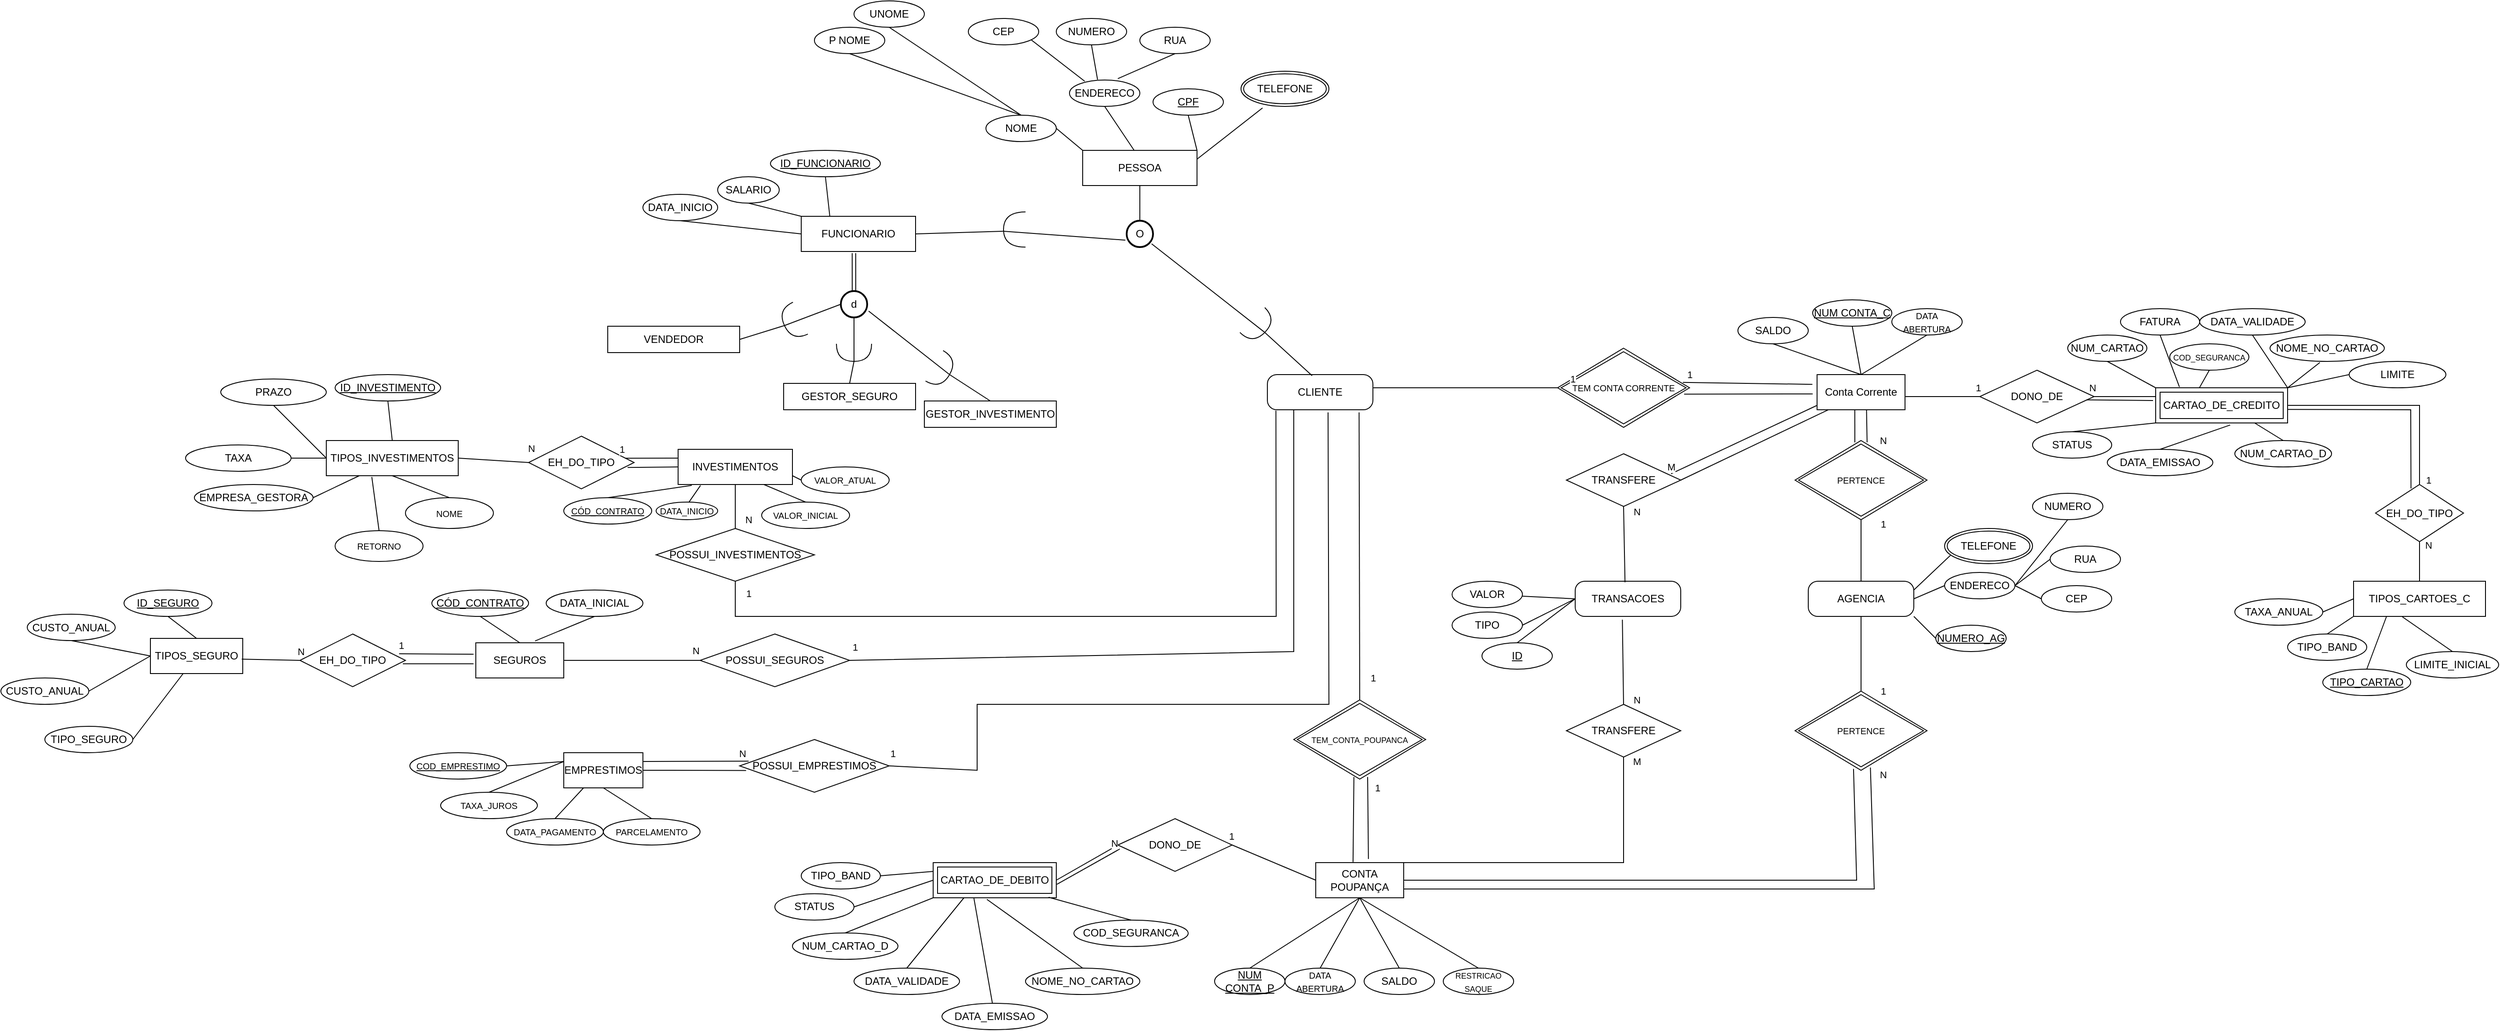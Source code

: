 <mxfile version="22.0.6" type="device">
  <diagram name="Página-1" id="POQHsENz2hvb2r6ufpSw">
    <mxGraphModel dx="3943" dy="2522" grid="1" gridSize="10" guides="1" tooltips="1" connect="1" arrows="1" fold="1" page="1" pageScale="1" pageWidth="827" pageHeight="1169" math="0" shadow="0">
      <root>
        <mxCell id="0" />
        <mxCell id="1" parent="0" />
        <mxCell id="y3Y6H-X3qQzjZ2dYzm8i-1" value="CLIENTE" style="rounded=1;whiteSpace=wrap;html=1;arcSize=27;" parent="1" vertex="1">
          <mxGeometry x="170" y="125" width="120" height="40" as="geometry" />
        </mxCell>
        <mxCell id="y3Y6H-X3qQzjZ2dYzm8i-2" value="" style="endArrow=none;html=1;rounded=0;entryX=1;entryY=0.25;entryDx=0;entryDy=0;exitX=0.245;exitY=1.044;exitDx=0;exitDy=0;exitPerimeter=0;" parent="1" source="BF22gdORD3tfmSY-qZLE-30" target="CzmuyPAignQkNYChFBfo-2" edge="1">
          <mxGeometry width="50" height="50" relative="1" as="geometry">
            <mxPoint x="260" y="250" as="sourcePoint" />
            <mxPoint x="410" y="380" as="targetPoint" />
          </mxGeometry>
        </mxCell>
        <mxCell id="y3Y6H-X3qQzjZ2dYzm8i-4" value="" style="endArrow=none;html=1;rounded=0;exitX=0;exitY=0;exitDx=0;exitDy=0;entryX=1;entryY=0.5;entryDx=0;entryDy=0;" parent="1" source="CzmuyPAignQkNYChFBfo-2" target="y3Y6H-X3qQzjZ2dYzm8i-8" edge="1">
          <mxGeometry width="50" height="50" relative="1" as="geometry">
            <mxPoint x="210" y="280" as="sourcePoint" />
            <mxPoint x="150" y="260" as="targetPoint" />
          </mxGeometry>
        </mxCell>
        <mxCell id="y3Y6H-X3qQzjZ2dYzm8i-5" value="" style="endArrow=none;html=1;rounded=0;exitX=1;exitY=0;exitDx=0;exitDy=0;entryX=0.5;entryY=1;entryDx=0;entryDy=0;" parent="1" source="CzmuyPAignQkNYChFBfo-2" target="y3Y6H-X3qQzjZ2dYzm8i-9" edge="1">
          <mxGeometry width="50" height="50" relative="1" as="geometry">
            <mxPoint x="220" y="290" as="sourcePoint" />
            <mxPoint x="100" y="290" as="targetPoint" />
          </mxGeometry>
        </mxCell>
        <mxCell id="y3Y6H-X3qQzjZ2dYzm8i-8" value="NOME" style="ellipse;whiteSpace=wrap;html=1;" parent="1" vertex="1">
          <mxGeometry x="-150" y="-170" width="80" height="30" as="geometry" />
        </mxCell>
        <mxCell id="y3Y6H-X3qQzjZ2dYzm8i-9" value="&lt;u&gt;CPF&lt;/u&gt;" style="ellipse;whiteSpace=wrap;html=1;" parent="1" vertex="1">
          <mxGeometry x="40" y="-200" width="80" height="30" as="geometry" />
        </mxCell>
        <mxCell id="y3Y6H-X3qQzjZ2dYzm8i-10" value="" style="endArrow=none;html=1;rounded=0;exitX=0.454;exitY=0.018;exitDx=0;exitDy=0;entryX=0.5;entryY=1;entryDx=0;entryDy=0;exitPerimeter=0;" parent="1" source="CzmuyPAignQkNYChFBfo-2" target="y3Y6H-X3qQzjZ2dYzm8i-11" edge="1">
          <mxGeometry width="50" height="50" relative="1" as="geometry">
            <mxPoint x="150" y="330" as="sourcePoint" />
            <mxPoint x="20" y="320" as="targetPoint" />
          </mxGeometry>
        </mxCell>
        <mxCell id="y3Y6H-X3qQzjZ2dYzm8i-11" value="ENDERECO" style="ellipse;whiteSpace=wrap;html=1;" parent="1" vertex="1">
          <mxGeometry x="-55" y="-210" width="80" height="30" as="geometry" />
        </mxCell>
        <mxCell id="y3Y6H-X3qQzjZ2dYzm8i-14" value="RUA" style="ellipse;whiteSpace=wrap;html=1;" parent="1" vertex="1">
          <mxGeometry x="25" y="-270" width="80" height="30" as="geometry" />
        </mxCell>
        <mxCell id="y3Y6H-X3qQzjZ2dYzm8i-15" value="" style="endArrow=none;html=1;rounded=0;exitX=0.5;exitY=1;exitDx=0;exitDy=0;entryX=0.687;entryY=-0.053;entryDx=0;entryDy=0;entryPerimeter=0;" parent="1" source="y3Y6H-X3qQzjZ2dYzm8i-14" target="y3Y6H-X3qQzjZ2dYzm8i-11" edge="1">
          <mxGeometry width="50" height="50" relative="1" as="geometry">
            <mxPoint x="180" y="330" as="sourcePoint" />
            <mxPoint x="120" y="320" as="targetPoint" />
          </mxGeometry>
        </mxCell>
        <mxCell id="y3Y6H-X3qQzjZ2dYzm8i-16" value="NUMERO" style="ellipse;whiteSpace=wrap;html=1;" parent="1" vertex="1">
          <mxGeometry x="-70" y="-280" width="80" height="30" as="geometry" />
        </mxCell>
        <mxCell id="y3Y6H-X3qQzjZ2dYzm8i-17" value="" style="endArrow=none;html=1;rounded=0;exitX=0.5;exitY=1;exitDx=0;exitDy=0;entryX=0.399;entryY=-0.016;entryDx=0;entryDy=0;entryPerimeter=0;" parent="1" source="y3Y6H-X3qQzjZ2dYzm8i-16" target="y3Y6H-X3qQzjZ2dYzm8i-11" edge="1">
          <mxGeometry width="50" height="50" relative="1" as="geometry">
            <mxPoint x="70" y="405" as="sourcePoint" />
            <mxPoint x="70" y="300.0" as="targetPoint" />
            <Array as="points" />
          </mxGeometry>
        </mxCell>
        <mxCell id="y3Y6H-X3qQzjZ2dYzm8i-18" value="" style="endArrow=none;html=1;rounded=0;entryX=0.216;entryY=0.047;entryDx=0;entryDy=0;entryPerimeter=0;exitX=0.5;exitY=0;exitDx=0;exitDy=0;" parent="1" source="y3Y6H-X3qQzjZ2dYzm8i-19" target="y3Y6H-X3qQzjZ2dYzm8i-11" edge="1">
          <mxGeometry width="50" height="50" relative="1" as="geometry">
            <mxPoint x="-20" y="340" as="sourcePoint" />
            <mxPoint x="70" y="310" as="targetPoint" />
            <Array as="points" />
          </mxGeometry>
        </mxCell>
        <mxCell id="y3Y6H-X3qQzjZ2dYzm8i-19" value="CEP" style="ellipse;whiteSpace=wrap;html=1;" parent="1" vertex="1">
          <mxGeometry x="-170" y="-280" width="80" height="30" as="geometry" />
        </mxCell>
        <mxCell id="y3Y6H-X3qQzjZ2dYzm8i-20" value="" style="endArrow=none;html=1;rounded=0;entryX=0.5;entryY=0;entryDx=0;entryDy=0;exitX=0.5;exitY=1;exitDx=0;exitDy=0;" parent="1" source="y3Y6H-X3qQzjZ2dYzm8i-21" target="y3Y6H-X3qQzjZ2dYzm8i-8" edge="1">
          <mxGeometry width="50" height="50" relative="1" as="geometry">
            <mxPoint x="110" y="180" as="sourcePoint" />
            <mxPoint x="180" y="230" as="targetPoint" />
          </mxGeometry>
        </mxCell>
        <mxCell id="y3Y6H-X3qQzjZ2dYzm8i-21" value="P NOME" style="ellipse;whiteSpace=wrap;html=1;" parent="1" vertex="1">
          <mxGeometry x="-345" y="-270" width="80" height="30" as="geometry" />
        </mxCell>
        <mxCell id="y3Y6H-X3qQzjZ2dYzm8i-22" value="" style="endArrow=none;html=1;rounded=0;exitX=0.5;exitY=0;exitDx=0;exitDy=0;entryX=0.5;entryY=1;entryDx=0;entryDy=0;" parent="1" source="y3Y6H-X3qQzjZ2dYzm8i-8" target="y3Y6H-X3qQzjZ2dYzm8i-23" edge="1">
          <mxGeometry width="50" height="50" relative="1" as="geometry">
            <mxPoint x="140" y="190" as="sourcePoint" />
            <mxPoint x="200" y="170" as="targetPoint" />
          </mxGeometry>
        </mxCell>
        <mxCell id="y3Y6H-X3qQzjZ2dYzm8i-23" value="UNOME" style="ellipse;whiteSpace=wrap;html=1;" parent="1" vertex="1">
          <mxGeometry x="-300" y="-300" width="80" height="30" as="geometry" />
        </mxCell>
        <mxCell id="y3Y6H-X3qQzjZ2dYzm8i-27" value="&lt;font style=&quot;font-size: 9px;&quot;&gt;TEM_CONTA_POUPANCA&lt;/font&gt;" style="shape=rhombus;double=1;perimeter=rhombusPerimeter;whiteSpace=wrap;html=1;align=center;rounded=0;strokeColor=default;verticalAlign=middle;fontFamily=Helvetica;fontSize=12;fontColor=default;fillColor=default;" parent="1" vertex="1">
          <mxGeometry x="200" y="495" width="150" height="90" as="geometry" />
        </mxCell>
        <mxCell id="y3Y6H-X3qQzjZ2dYzm8i-28" value="&lt;font size=&quot;1&quot;&gt;PERTENCE&lt;/font&gt;" style="shape=rhombus;double=1;perimeter=rhombusPerimeter;whiteSpace=wrap;html=1;align=center;rounded=0;strokeColor=default;verticalAlign=middle;fontFamily=Helvetica;fontSize=12;fontColor=default;fillColor=default;" parent="1" vertex="1">
          <mxGeometry x="770" y="485" width="150" height="90" as="geometry" />
        </mxCell>
        <mxCell id="y3Y6H-X3qQzjZ2dYzm8i-32" value="" style="endArrow=none;html=1;rounded=0;fontFamily=Helvetica;fontSize=12;fontColor=default;entryX=0.56;entryY=0.973;entryDx=0;entryDy=0;entryPerimeter=0;exitX=0.599;exitY=-0.103;exitDx=0;exitDy=0;exitPerimeter=0;" parent="1" source="BF22gdORD3tfmSY-qZLE-32" target="y3Y6H-X3qQzjZ2dYzm8i-27" edge="1">
          <mxGeometry width="50" height="50" relative="1" as="geometry">
            <mxPoint x="284" y="679.48" as="sourcePoint" />
            <mxPoint x="410" y="470" as="targetPoint" />
          </mxGeometry>
        </mxCell>
        <mxCell id="BF22gdORD3tfmSY-qZLE-4" value="1" style="edgeLabel;html=1;align=center;verticalAlign=middle;resizable=0;points=[];" parent="y3Y6H-X3qQzjZ2dYzm8i-32" vertex="1" connectable="0">
          <mxGeometry x="0.658" y="-2" relative="1" as="geometry">
            <mxPoint x="9" y="-4" as="offset" />
          </mxGeometry>
        </mxCell>
        <mxCell id="y3Y6H-X3qQzjZ2dYzm8i-33" value="" style="endArrow=none;html=1;rounded=0;fontFamily=Helvetica;fontSize=12;fontColor=default;entryX=0.456;entryY=0.973;entryDx=0;entryDy=0;entryPerimeter=0;exitX=0.424;exitY=-0.015;exitDx=0;exitDy=0;exitPerimeter=0;" parent="1" source="BF22gdORD3tfmSY-qZLE-32" target="y3Y6H-X3qQzjZ2dYzm8i-27" edge="1">
          <mxGeometry width="50" height="50" relative="1" as="geometry">
            <mxPoint x="269.2" y="680.2" as="sourcePoint" />
            <mxPoint x="59" y="568" as="targetPoint" />
          </mxGeometry>
        </mxCell>
        <mxCell id="y3Y6H-X3qQzjZ2dYzm8i-35" value="" style="endArrow=none;html=1;rounded=0;fontFamily=Helvetica;fontSize=12;fontColor=default;exitX=1;exitY=0.5;exitDx=0;exitDy=0;entryX=0.443;entryY=0.982;entryDx=0;entryDy=0;entryPerimeter=0;" parent="1" source="BF22gdORD3tfmSY-qZLE-32" target="y3Y6H-X3qQzjZ2dYzm8i-28" edge="1">
          <mxGeometry width="50" height="50" relative="1" as="geometry">
            <mxPoint x="325" y="700" as="sourcePoint" />
            <mxPoint x="850" y="660" as="targetPoint" />
            <Array as="points">
              <mxPoint x="840" y="700" />
            </Array>
          </mxGeometry>
        </mxCell>
        <mxCell id="BF22gdORD3tfmSY-qZLE-7" value="N" style="edgeLabel;html=1;align=center;verticalAlign=middle;resizable=0;points=[];" parent="y3Y6H-X3qQzjZ2dYzm8i-35" vertex="1" connectable="0">
          <mxGeometry x="0.961" y="1" relative="1" as="geometry">
            <mxPoint x="34" y="-6" as="offset" />
          </mxGeometry>
        </mxCell>
        <mxCell id="y3Y6H-X3qQzjZ2dYzm8i-36" value="" style="endArrow=none;html=1;rounded=0;fontFamily=Helvetica;fontSize=12;fontColor=default;exitX=1;exitY=0.75;exitDx=0;exitDy=0;entryX=0.571;entryY=0.965;entryDx=0;entryDy=0;entryPerimeter=0;" parent="1" source="BF22gdORD3tfmSY-qZLE-32" target="y3Y6H-X3qQzjZ2dYzm8i-28" edge="1">
          <mxGeometry width="50" height="50" relative="1" as="geometry">
            <mxPoint x="325" y="710" as="sourcePoint" />
            <mxPoint x="855" y="570" as="targetPoint" />
            <Array as="points">
              <mxPoint x="860" y="710" />
            </Array>
          </mxGeometry>
        </mxCell>
        <mxCell id="y3Y6H-X3qQzjZ2dYzm8i-37" value="AGENCIA" style="rounded=1;whiteSpace=wrap;html=1;arcSize=27;" parent="1" vertex="1">
          <mxGeometry x="785" y="360" width="120" height="40" as="geometry" />
        </mxCell>
        <mxCell id="y3Y6H-X3qQzjZ2dYzm8i-38" value="" style="endArrow=none;html=1;rounded=0;fontFamily=Helvetica;fontSize=12;fontColor=default;entryX=0.5;entryY=1;entryDx=0;entryDy=0;exitX=0.5;exitY=0;exitDx=0;exitDy=0;" parent="1" source="y3Y6H-X3qQzjZ2dYzm8i-28" target="y3Y6H-X3qQzjZ2dYzm8i-37" edge="1">
          <mxGeometry width="50" height="50" relative="1" as="geometry">
            <mxPoint x="660" y="430" as="sourcePoint" />
            <mxPoint x="710" y="380" as="targetPoint" />
          </mxGeometry>
        </mxCell>
        <mxCell id="BF22gdORD3tfmSY-qZLE-8" value="1" style="edgeLabel;html=1;align=center;verticalAlign=middle;resizable=0;points=[];" parent="y3Y6H-X3qQzjZ2dYzm8i-38" vertex="1" connectable="0">
          <mxGeometry x="-0.645" y="1" relative="1" as="geometry">
            <mxPoint x="26" y="15" as="offset" />
          </mxGeometry>
        </mxCell>
        <mxCell id="y3Y6H-X3qQzjZ2dYzm8i-39" value="&lt;u&gt;NUMERO_AG&lt;/u&gt;" style="ellipse;whiteSpace=wrap;html=1;" parent="1" vertex="1">
          <mxGeometry x="930" y="410" width="80" height="30" as="geometry" />
        </mxCell>
        <mxCell id="y3Y6H-X3qQzjZ2dYzm8i-40" value="" style="endArrow=none;html=1;rounded=0;fontFamily=Helvetica;fontSize=12;fontColor=default;entryX=0;entryY=0.5;entryDx=0;entryDy=0;exitX=1;exitY=1;exitDx=0;exitDy=0;" parent="1" source="y3Y6H-X3qQzjZ2dYzm8i-37" target="y3Y6H-X3qQzjZ2dYzm8i-39" edge="1">
          <mxGeometry width="50" height="50" relative="1" as="geometry">
            <mxPoint x="660" y="430" as="sourcePoint" />
            <mxPoint x="710" y="380" as="targetPoint" />
          </mxGeometry>
        </mxCell>
        <mxCell id="y3Y6H-X3qQzjZ2dYzm8i-41" value="ENDERECO" style="ellipse;whiteSpace=wrap;html=1;" parent="1" vertex="1">
          <mxGeometry x="940" y="350" width="80" height="30" as="geometry" />
        </mxCell>
        <mxCell id="y3Y6H-X3qQzjZ2dYzm8i-42" value="" style="endArrow=none;html=1;rounded=0;fontFamily=Helvetica;fontSize=12;fontColor=default;entryX=0;entryY=0.5;entryDx=0;entryDy=0;exitX=1;exitY=0.5;exitDx=0;exitDy=0;" parent="1" source="y3Y6H-X3qQzjZ2dYzm8i-37" target="y3Y6H-X3qQzjZ2dYzm8i-41" edge="1">
          <mxGeometry width="50" height="50" relative="1" as="geometry">
            <mxPoint x="660" y="430" as="sourcePoint" />
            <mxPoint x="710" y="380" as="targetPoint" />
          </mxGeometry>
        </mxCell>
        <mxCell id="y3Y6H-X3qQzjZ2dYzm8i-43" value="RUA" style="ellipse;whiteSpace=wrap;html=1;" parent="1" vertex="1">
          <mxGeometry x="1060" y="320" width="80" height="30" as="geometry" />
        </mxCell>
        <mxCell id="y3Y6H-X3qQzjZ2dYzm8i-44" value="NUMERO" style="ellipse;whiteSpace=wrap;html=1;" parent="1" vertex="1">
          <mxGeometry x="1040" y="260" width="80" height="30" as="geometry" />
        </mxCell>
        <mxCell id="y3Y6H-X3qQzjZ2dYzm8i-45" value="CEP" style="ellipse;whiteSpace=wrap;html=1;" parent="1" vertex="1">
          <mxGeometry x="1050" y="365" width="80" height="30" as="geometry" />
        </mxCell>
        <mxCell id="y3Y6H-X3qQzjZ2dYzm8i-46" value="" style="endArrow=none;html=1;rounded=0;fontFamily=Helvetica;fontSize=12;fontColor=default;entryX=0.5;entryY=1;entryDx=0;entryDy=0;exitX=1;exitY=0.5;exitDx=0;exitDy=0;" parent="1" source="y3Y6H-X3qQzjZ2dYzm8i-41" target="y3Y6H-X3qQzjZ2dYzm8i-44" edge="1">
          <mxGeometry width="50" height="50" relative="1" as="geometry">
            <mxPoint x="1040" y="430" as="sourcePoint" />
            <mxPoint x="1090" y="380" as="targetPoint" />
          </mxGeometry>
        </mxCell>
        <mxCell id="y3Y6H-X3qQzjZ2dYzm8i-47" value="" style="endArrow=none;html=1;rounded=0;fontFamily=Helvetica;fontSize=12;fontColor=default;entryX=1;entryY=0.5;entryDx=0;entryDy=0;exitX=0;exitY=0.5;exitDx=0;exitDy=0;" parent="1" source="y3Y6H-X3qQzjZ2dYzm8i-43" target="y3Y6H-X3qQzjZ2dYzm8i-41" edge="1">
          <mxGeometry width="50" height="50" relative="1" as="geometry">
            <mxPoint x="1040" y="430" as="sourcePoint" />
            <mxPoint x="1090" y="380" as="targetPoint" />
          </mxGeometry>
        </mxCell>
        <mxCell id="y3Y6H-X3qQzjZ2dYzm8i-48" value="" style="endArrow=none;html=1;rounded=0;fontFamily=Helvetica;fontSize=12;fontColor=default;entryX=1;entryY=0.5;entryDx=0;entryDy=0;exitX=0;exitY=0.5;exitDx=0;exitDy=0;" parent="1" source="y3Y6H-X3qQzjZ2dYzm8i-45" target="y3Y6H-X3qQzjZ2dYzm8i-41" edge="1">
          <mxGeometry width="50" height="50" relative="1" as="geometry">
            <mxPoint x="1070" y="275" as="sourcePoint" />
            <mxPoint x="1040" y="285" as="targetPoint" />
          </mxGeometry>
        </mxCell>
        <mxCell id="y3Y6H-X3qQzjZ2dYzm8i-49" value="" style="endArrow=none;html=1;rounded=0;fontFamily=Helvetica;fontSize=12;fontColor=default;entryX=1;entryY=0.25;entryDx=0;entryDy=0;exitX=0.066;exitY=0.765;exitDx=0;exitDy=0;exitPerimeter=0;" parent="1" source="BF22gdORD3tfmSY-qZLE-29" target="y3Y6H-X3qQzjZ2dYzm8i-37" edge="1">
          <mxGeometry width="50" height="50" relative="1" as="geometry">
            <mxPoint x="945" y="335" as="sourcePoint" />
            <mxPoint x="1090" y="380" as="targetPoint" />
          </mxGeometry>
        </mxCell>
        <mxCell id="y3Y6H-X3qQzjZ2dYzm8i-52" value="&lt;font size=&quot;1&quot;&gt;PERTENCE&lt;/font&gt;" style="shape=rhombus;double=1;perimeter=rhombusPerimeter;whiteSpace=wrap;html=1;align=center;rounded=0;strokeColor=default;verticalAlign=middle;fontFamily=Helvetica;fontSize=12;fontColor=default;fillColor=default;" parent="1" vertex="1">
          <mxGeometry x="770" y="200" width="150" height="90" as="geometry" />
        </mxCell>
        <mxCell id="y3Y6H-X3qQzjZ2dYzm8i-53" value="" style="endArrow=none;html=1;rounded=0;fontFamily=Helvetica;fontSize=12;fontColor=default;entryX=0.5;entryY=0;entryDx=0;entryDy=0;" parent="1" target="y3Y6H-X3qQzjZ2dYzm8i-37" edge="1">
          <mxGeometry width="50" height="50" relative="1" as="geometry">
            <mxPoint x="845" y="290" as="sourcePoint" />
            <mxPoint x="690" y="380" as="targetPoint" />
          </mxGeometry>
        </mxCell>
        <mxCell id="BF22gdORD3tfmSY-qZLE-9" value="1" style="edgeLabel;html=1;align=center;verticalAlign=middle;resizable=0;points=[];" parent="y3Y6H-X3qQzjZ2dYzm8i-53" vertex="1" connectable="0">
          <mxGeometry x="-0.631" y="-1" relative="1" as="geometry">
            <mxPoint x="26" y="-8" as="offset" />
          </mxGeometry>
        </mxCell>
        <mxCell id="y3Y6H-X3qQzjZ2dYzm8i-56" value="" style="endArrow=none;html=1;rounded=0;fontFamily=Helvetica;fontSize=12;fontColor=default;entryX=0.429;entryY=1;entryDx=0;entryDy=0;entryPerimeter=0;exitX=0.453;exitY=0.023;exitDx=0;exitDy=0;exitPerimeter=0;" parent="1" source="y3Y6H-X3qQzjZ2dYzm8i-52" edge="1">
          <mxGeometry width="50" height="50" relative="1" as="geometry">
            <mxPoint x="640" y="230" as="sourcePoint" />
            <mxPoint x="837.9" y="160" as="targetPoint" />
          </mxGeometry>
        </mxCell>
        <mxCell id="y3Y6H-X3qQzjZ2dYzm8i-57" value="" style="endArrow=none;html=1;rounded=0;fontFamily=Helvetica;fontSize=12;fontColor=default;entryX=0.562;entryY=1.079;entryDx=0;entryDy=0;exitX=0.546;exitY=0.023;exitDx=0;exitDy=0;exitPerimeter=0;entryPerimeter=0;" parent="1" source="y3Y6H-X3qQzjZ2dYzm8i-52" edge="1">
          <mxGeometry width="50" height="50" relative="1" as="geometry">
            <mxPoint x="640" y="230" as="sourcePoint" />
            <mxPoint x="851.2" y="163.16" as="targetPoint" />
          </mxGeometry>
        </mxCell>
        <mxCell id="BF22gdORD3tfmSY-qZLE-10" value="N" style="edgeLabel;html=1;align=center;verticalAlign=middle;resizable=0;points=[];" parent="y3Y6H-X3qQzjZ2dYzm8i-57" vertex="1" connectable="0">
          <mxGeometry x="-0.375" relative="1" as="geometry">
            <mxPoint x="18" y="10" as="offset" />
          </mxGeometry>
        </mxCell>
        <mxCell id="y3Y6H-X3qQzjZ2dYzm8i-58" value="" style="endArrow=none;html=1;rounded=0;fontFamily=Helvetica;fontSize=12;fontColor=default;entryX=0.5;entryY=0;entryDx=0;entryDy=0;exitX=0.5;exitY=1;exitDx=0;exitDy=0;" parent="1" source="y3Y6H-X3qQzjZ2dYzm8i-69" target="BF22gdORD3tfmSY-qZLE-123" edge="1">
          <mxGeometry width="50" height="50" relative="1" as="geometry">
            <mxPoint x="880" y="90" as="sourcePoint" />
            <mxPoint x="845" y="120" as="targetPoint" />
          </mxGeometry>
        </mxCell>
        <mxCell id="y3Y6H-X3qQzjZ2dYzm8i-59" value="&lt;font style=&quot;font-size: 10px;&quot;&gt;DATA ABERTURA&lt;/font&gt;" style="ellipse;whiteSpace=wrap;html=1;" parent="1" vertex="1">
          <mxGeometry x="190" y="800" width="80" height="30" as="geometry" />
        </mxCell>
        <mxCell id="y3Y6H-X3qQzjZ2dYzm8i-60" value="SALDO" style="ellipse;whiteSpace=wrap;html=1;" parent="1" vertex="1">
          <mxGeometry x="280" y="800" width="80" height="30" as="geometry" />
        </mxCell>
        <mxCell id="y3Y6H-X3qQzjZ2dYzm8i-61" value="&lt;u&gt;NUM CONTA_P&lt;/u&gt;" style="ellipse;whiteSpace=wrap;html=1;" parent="1" vertex="1">
          <mxGeometry x="110" y="800" width="80" height="30" as="geometry" />
        </mxCell>
        <mxCell id="y3Y6H-X3qQzjZ2dYzm8i-62" value="&lt;font style=&quot;font-size: 9px;&quot;&gt;RESTRICAO SAQUE&lt;/font&gt;" style="ellipse;whiteSpace=wrap;html=1;" parent="1" vertex="1">
          <mxGeometry x="370" y="800" width="80" height="30" as="geometry" />
        </mxCell>
        <mxCell id="y3Y6H-X3qQzjZ2dYzm8i-63" value="" style="endArrow=none;html=1;rounded=0;fontFamily=Helvetica;fontSize=12;fontColor=default;exitX=0.5;exitY=0;exitDx=0;exitDy=0;entryX=0.5;entryY=1;entryDx=0;entryDy=0;" parent="1" source="y3Y6H-X3qQzjZ2dYzm8i-61" target="BF22gdORD3tfmSY-qZLE-32" edge="1">
          <mxGeometry width="50" height="50" relative="1" as="geometry">
            <mxPoint x="640" y="600" as="sourcePoint" />
            <mxPoint x="275" y="720" as="targetPoint" />
          </mxGeometry>
        </mxCell>
        <mxCell id="y3Y6H-X3qQzjZ2dYzm8i-64" value="" style="endArrow=none;html=1;rounded=0;fontFamily=Helvetica;fontSize=12;fontColor=default;exitX=0.5;exitY=0;exitDx=0;exitDy=0;entryX=0.5;entryY=1;entryDx=0;entryDy=0;" parent="1" source="y3Y6H-X3qQzjZ2dYzm8i-59" target="BF22gdORD3tfmSY-qZLE-32" edge="1">
          <mxGeometry width="50" height="50" relative="1" as="geometry">
            <mxPoint x="470" y="750" as="sourcePoint" />
            <mxPoint x="275" y="720" as="targetPoint" />
          </mxGeometry>
        </mxCell>
        <mxCell id="y3Y6H-X3qQzjZ2dYzm8i-65" value="" style="endArrow=none;html=1;rounded=0;fontFamily=Helvetica;fontSize=12;fontColor=default;exitX=0.5;exitY=0;exitDx=0;exitDy=0;entryX=0.5;entryY=1;entryDx=0;entryDy=0;" parent="1" source="y3Y6H-X3qQzjZ2dYzm8i-60" target="BF22gdORD3tfmSY-qZLE-32" edge="1">
          <mxGeometry width="50" height="50" relative="1" as="geometry">
            <mxPoint x="560" y="750" as="sourcePoint" />
            <mxPoint x="275" y="720" as="targetPoint" />
          </mxGeometry>
        </mxCell>
        <mxCell id="y3Y6H-X3qQzjZ2dYzm8i-66" value="" style="endArrow=none;html=1;rounded=0;fontFamily=Helvetica;fontSize=12;fontColor=default;exitX=0.5;exitY=0;exitDx=0;exitDy=0;entryX=0.5;entryY=1;entryDx=0;entryDy=0;" parent="1" source="y3Y6H-X3qQzjZ2dYzm8i-62" target="BF22gdORD3tfmSY-qZLE-32" edge="1">
          <mxGeometry width="50" height="50" relative="1" as="geometry">
            <mxPoint x="655" y="750" as="sourcePoint" />
            <mxPoint x="275" y="720" as="targetPoint" />
          </mxGeometry>
        </mxCell>
        <mxCell id="y3Y6H-X3qQzjZ2dYzm8i-67" value="&lt;font style=&quot;font-size: 10px;&quot;&gt;DATA ABERTURA&lt;/font&gt;" style="ellipse;whiteSpace=wrap;html=1;" parent="1" vertex="1">
          <mxGeometry x="880" y="50" width="80" height="30" as="geometry" />
        </mxCell>
        <mxCell id="y3Y6H-X3qQzjZ2dYzm8i-69" value="&lt;u&gt;NUM CONTA_C&lt;/u&gt;" style="ellipse;whiteSpace=wrap;html=1;" parent="1" vertex="1">
          <mxGeometry x="790" y="40" width="90" height="30" as="geometry" />
        </mxCell>
        <mxCell id="y3Y6H-X3qQzjZ2dYzm8i-70" value="" style="endArrow=none;html=1;rounded=0;fontFamily=Helvetica;fontSize=12;fontColor=default;entryX=0.5;entryY=0;entryDx=0;entryDy=0;exitX=0.5;exitY=1;exitDx=0;exitDy=0;" parent="1" source="y3Y6H-X3qQzjZ2dYzm8i-67" target="BF22gdORD3tfmSY-qZLE-123" edge="1">
          <mxGeometry width="50" height="50" relative="1" as="geometry">
            <mxPoint x="855" y="80" as="sourcePoint" />
            <mxPoint x="845" y="120" as="targetPoint" />
            <Array as="points" />
          </mxGeometry>
        </mxCell>
        <mxCell id="y3Y6H-X3qQzjZ2dYzm8i-72" value="SALDO" style="ellipse;whiteSpace=wrap;html=1;" parent="1" vertex="1">
          <mxGeometry x="705" y="60" width="80" height="30" as="geometry" />
        </mxCell>
        <mxCell id="y3Y6H-X3qQzjZ2dYzm8i-73" value="" style="endArrow=none;html=1;rounded=0;fontFamily=Helvetica;fontSize=12;fontColor=default;exitX=0.5;exitY=1;exitDx=0;exitDy=0;entryX=0.5;entryY=0;entryDx=0;entryDy=0;" parent="1" source="y3Y6H-X3qQzjZ2dYzm8i-72" target="BF22gdORD3tfmSY-qZLE-123" edge="1">
          <mxGeometry width="50" height="50" relative="1" as="geometry">
            <mxPoint x="855" y="80" as="sourcePoint" />
            <mxPoint x="845" y="120" as="targetPoint" />
          </mxGeometry>
        </mxCell>
        <mxCell id="y3Y6H-X3qQzjZ2dYzm8i-74" value="&lt;font size=&quot;1&quot;&gt;TEM CONTA CORRENTE&lt;/font&gt;" style="shape=rhombus;double=1;perimeter=rhombusPerimeter;whiteSpace=wrap;html=1;align=center;rounded=0;strokeColor=default;verticalAlign=middle;fontFamily=Helvetica;fontSize=12;fontColor=default;fillColor=default;" parent="1" vertex="1">
          <mxGeometry x="500" y="95" width="150" height="90" as="geometry" />
        </mxCell>
        <mxCell id="y3Y6H-X3qQzjZ2dYzm8i-75" value="" style="endArrow=none;html=1;rounded=0;fontFamily=Helvetica;fontSize=12;fontColor=default;exitX=0.959;exitY=0.58;exitDx=0;exitDy=0;exitPerimeter=0;" parent="1" source="y3Y6H-X3qQzjZ2dYzm8i-74" edge="1">
          <mxGeometry width="50" height="50" relative="1" as="geometry">
            <mxPoint x="640" y="240" as="sourcePoint" />
            <mxPoint x="790" y="147" as="targetPoint" />
          </mxGeometry>
        </mxCell>
        <mxCell id="y3Y6H-X3qQzjZ2dYzm8i-77" value="" style="endArrow=none;html=1;rounded=0;fontFamily=Helvetica;fontSize=12;fontColor=default;exitX=0.949;exitY=0.432;exitDx=0;exitDy=0;exitPerimeter=0;entryX=-0.053;entryY=0.403;entryDx=0;entryDy=0;entryPerimeter=0;" parent="1" source="y3Y6H-X3qQzjZ2dYzm8i-74" edge="1">
          <mxGeometry width="50" height="50" relative="1" as="geometry">
            <mxPoint x="654" y="157" as="sourcePoint" />
            <mxPoint x="789.7" y="136.12" as="targetPoint" />
          </mxGeometry>
        </mxCell>
        <mxCell id="BF22gdORD3tfmSY-qZLE-18" value="1" style="edgeLabel;html=1;align=center;verticalAlign=middle;resizable=0;points=[];" parent="y3Y6H-X3qQzjZ2dYzm8i-77" vertex="1" connectable="0">
          <mxGeometry x="-0.814" y="1" relative="1" as="geometry">
            <mxPoint x="-6" y="-8" as="offset" />
          </mxGeometry>
        </mxCell>
        <mxCell id="y3Y6H-X3qQzjZ2dYzm8i-78" value="" style="endArrow=none;html=1;rounded=0;fontFamily=Helvetica;fontSize=12;fontColor=default;exitX=1;exitY=0.5;exitDx=0;exitDy=0;entryX=0;entryY=0.5;entryDx=0;entryDy=0;" parent="1" source="y3Y6H-X3qQzjZ2dYzm8i-1" target="y3Y6H-X3qQzjZ2dYzm8i-74" edge="1">
          <mxGeometry width="50" height="50" relative="1" as="geometry">
            <mxPoint x="500" y="320" as="sourcePoint" />
            <mxPoint x="490" y="140" as="targetPoint" />
            <Array as="points">
              <mxPoint x="290" y="140" />
              <mxPoint x="430" y="140" />
            </Array>
          </mxGeometry>
        </mxCell>
        <mxCell id="BF22gdORD3tfmSY-qZLE-19" value="1" style="edgeLabel;html=1;align=center;verticalAlign=middle;resizable=0;points=[];" parent="y3Y6H-X3qQzjZ2dYzm8i-78" vertex="1" connectable="0">
          <mxGeometry x="0.806" y="-1" relative="1" as="geometry">
            <mxPoint x="38" y="-11" as="offset" />
          </mxGeometry>
        </mxCell>
        <mxCell id="y3Y6H-X3qQzjZ2dYzm8i-79" value="TRANSFERE" style="shape=rhombus;perimeter=rhombusPerimeter;whiteSpace=wrap;html=1;align=center;rounded=0;strokeColor=default;verticalAlign=middle;fontFamily=Helvetica;fontSize=12;fontColor=default;fillColor=default;" parent="1" vertex="1">
          <mxGeometry x="510" y="500" width="130" height="60" as="geometry" />
        </mxCell>
        <mxCell id="y3Y6H-X3qQzjZ2dYzm8i-80" value="TRANSFERE" style="shape=rhombus;perimeter=rhombusPerimeter;whiteSpace=wrap;html=1;align=center;rounded=0;strokeColor=default;verticalAlign=middle;fontFamily=Helvetica;fontSize=12;fontColor=default;fillColor=default;" parent="1" vertex="1">
          <mxGeometry x="510" y="215" width="130" height="60" as="geometry" />
        </mxCell>
        <mxCell id="y3Y6H-X3qQzjZ2dYzm8i-81" value="" style="endArrow=none;html=1;rounded=0;fontFamily=Helvetica;fontSize=12;fontColor=default;exitX=0.5;exitY=0;exitDx=0;exitDy=0;entryX=0.869;entryY=1.076;entryDx=0;entryDy=0;entryPerimeter=0;" parent="1" source="y3Y6H-X3qQzjZ2dYzm8i-27" edge="1" target="y3Y6H-X3qQzjZ2dYzm8i-1">
          <mxGeometry width="50" height="50" relative="1" as="geometry">
            <mxPoint x="380" y="450" as="sourcePoint" />
            <mxPoint x="275" y="340" as="targetPoint" />
          </mxGeometry>
        </mxCell>
        <mxCell id="BF22gdORD3tfmSY-qZLE-1" value="1" style="edgeLabel;html=1;align=center;verticalAlign=middle;resizable=0;points=[];" parent="y3Y6H-X3qQzjZ2dYzm8i-81" vertex="1" connectable="0">
          <mxGeometry x="-0.775" y="-1" relative="1" as="geometry">
            <mxPoint x="14" y="12" as="offset" />
          </mxGeometry>
        </mxCell>
        <mxCell id="y3Y6H-X3qQzjZ2dYzm8i-83" value="" style="endArrow=none;html=1;rounded=0;fontFamily=Helvetica;fontSize=12;fontColor=default;entryX=0.5;entryY=1;entryDx=0;entryDy=0;exitX=1;exitY=0;exitDx=0;exitDy=0;" parent="1" target="y3Y6H-X3qQzjZ2dYzm8i-79" edge="1">
          <mxGeometry width="50" height="50" relative="1" as="geometry">
            <mxPoint x="325" y="680" as="sourcePoint" />
            <mxPoint x="330" y="400" as="targetPoint" />
            <Array as="points">
              <mxPoint x="575" y="680" />
            </Array>
          </mxGeometry>
        </mxCell>
        <mxCell id="BF22gdORD3tfmSY-qZLE-6" value="M" style="edgeLabel;html=1;align=center;verticalAlign=middle;resizable=0;points=[];" parent="y3Y6H-X3qQzjZ2dYzm8i-83" vertex="1" connectable="0">
          <mxGeometry x="0.959" relative="1" as="geometry">
            <mxPoint x="15" y="-3" as="offset" />
          </mxGeometry>
        </mxCell>
        <mxCell id="y3Y6H-X3qQzjZ2dYzm8i-84" value="TRANSACOES" style="rounded=1;whiteSpace=wrap;html=1;arcSize=27;" parent="1" vertex="1">
          <mxGeometry x="520" y="360" width="120" height="40" as="geometry" />
        </mxCell>
        <mxCell id="y3Y6H-X3qQzjZ2dYzm8i-85" value="VALOR" style="ellipse;whiteSpace=wrap;html=1;" parent="1" vertex="1">
          <mxGeometry x="380" y="360" width="80" height="30" as="geometry" />
        </mxCell>
        <mxCell id="y3Y6H-X3qQzjZ2dYzm8i-86" value="TIPO" style="ellipse;whiteSpace=wrap;html=1;" parent="1" vertex="1">
          <mxGeometry x="380" y="395" width="80" height="30" as="geometry" />
        </mxCell>
        <mxCell id="y3Y6H-X3qQzjZ2dYzm8i-87" value="&lt;u&gt;ID&lt;/u&gt;" style="ellipse;whiteSpace=wrap;html=1;" parent="1" vertex="1">
          <mxGeometry x="414" y="430" width="80" height="30" as="geometry" />
        </mxCell>
        <mxCell id="y3Y6H-X3qQzjZ2dYzm8i-88" value="" style="endArrow=none;html=1;rounded=0;fontFamily=Helvetica;fontSize=12;fontColor=default;entryX=0;entryY=0.5;entryDx=0;entryDy=0;" parent="1" source="y3Y6H-X3qQzjZ2dYzm8i-85" target="y3Y6H-X3qQzjZ2dYzm8i-84" edge="1">
          <mxGeometry width="50" height="50" relative="1" as="geometry">
            <mxPoint x="280" y="450" as="sourcePoint" />
            <mxPoint x="330" y="400" as="targetPoint" />
          </mxGeometry>
        </mxCell>
        <mxCell id="y3Y6H-X3qQzjZ2dYzm8i-89" value="" style="endArrow=none;html=1;rounded=0;fontFamily=Helvetica;fontSize=12;fontColor=default;exitX=1;exitY=0.5;exitDx=0;exitDy=0;entryX=0;entryY=0.5;entryDx=0;entryDy=0;" parent="1" source="y3Y6H-X3qQzjZ2dYzm8i-86" target="y3Y6H-X3qQzjZ2dYzm8i-84" edge="1">
          <mxGeometry width="50" height="50" relative="1" as="geometry">
            <mxPoint x="470" y="387" as="sourcePoint" />
            <mxPoint x="500" y="400" as="targetPoint" />
          </mxGeometry>
        </mxCell>
        <mxCell id="y3Y6H-X3qQzjZ2dYzm8i-90" value="" style="endArrow=none;html=1;rounded=0;fontFamily=Helvetica;fontSize=12;fontColor=default;exitX=0.5;exitY=0;exitDx=0;exitDy=0;entryX=0;entryY=0.5;entryDx=0;entryDy=0;" parent="1" source="y3Y6H-X3qQzjZ2dYzm8i-87" target="y3Y6H-X3qQzjZ2dYzm8i-84" edge="1">
          <mxGeometry width="50" height="50" relative="1" as="geometry">
            <mxPoint x="470" y="435" as="sourcePoint" />
            <mxPoint x="530" y="390" as="targetPoint" />
          </mxGeometry>
        </mxCell>
        <mxCell id="y3Y6H-X3qQzjZ2dYzm8i-91" value="" style="endArrow=none;html=1;rounded=0;fontFamily=Helvetica;fontSize=12;fontColor=default;exitX=0.5;exitY=0;exitDx=0;exitDy=0;entryX=0.447;entryY=1.094;entryDx=0;entryDy=0;entryPerimeter=0;" parent="1" source="y3Y6H-X3qQzjZ2dYzm8i-79" target="y3Y6H-X3qQzjZ2dYzm8i-84" edge="1">
          <mxGeometry width="50" height="50" relative="1" as="geometry">
            <mxPoint x="570" y="460" as="sourcePoint" />
            <mxPoint x="620" y="410" as="targetPoint" />
          </mxGeometry>
        </mxCell>
        <mxCell id="BF22gdORD3tfmSY-qZLE-5" value="N" style="edgeLabel;html=1;align=center;verticalAlign=middle;resizable=0;points=[];" parent="y3Y6H-X3qQzjZ2dYzm8i-91" vertex="1" connectable="0">
          <mxGeometry x="-0.708" y="-2" relative="1" as="geometry">
            <mxPoint x="13" y="9" as="offset" />
          </mxGeometry>
        </mxCell>
        <mxCell id="y3Y6H-X3qQzjZ2dYzm8i-92" value="" style="endArrow=none;html=1;rounded=0;fontFamily=Helvetica;fontSize=12;fontColor=default;entryX=0.5;entryY=1;entryDx=0;entryDy=0;exitX=0.472;exitY=0.032;exitDx=0;exitDy=0;exitPerimeter=0;" parent="1" source="y3Y6H-X3qQzjZ2dYzm8i-84" target="y3Y6H-X3qQzjZ2dYzm8i-80" edge="1">
          <mxGeometry width="50" height="50" relative="1" as="geometry">
            <mxPoint x="570" y="460" as="sourcePoint" />
            <mxPoint x="620" y="410" as="targetPoint" />
          </mxGeometry>
        </mxCell>
        <mxCell id="BF22gdORD3tfmSY-qZLE-17" value="N" style="edgeLabel;html=1;align=center;verticalAlign=middle;resizable=0;points=[];" parent="y3Y6H-X3qQzjZ2dYzm8i-92" vertex="1" connectable="0">
          <mxGeometry x="0.73" y="1" relative="1" as="geometry">
            <mxPoint x="16" y="-6" as="offset" />
          </mxGeometry>
        </mxCell>
        <mxCell id="y3Y6H-X3qQzjZ2dYzm8i-93" value="" style="endArrow=none;html=1;rounded=0;fontFamily=Helvetica;fontSize=12;fontColor=default;entryX=0;entryY=1;entryDx=0;entryDy=0;exitX=0.915;exitY=0.38;exitDx=0;exitDy=0;exitPerimeter=0;" parent="1" source="y3Y6H-X3qQzjZ2dYzm8i-80" edge="1">
          <mxGeometry width="50" height="50" relative="1" as="geometry">
            <mxPoint x="587" y="371" as="sourcePoint" />
            <mxPoint x="795" y="160" as="targetPoint" />
          </mxGeometry>
        </mxCell>
        <mxCell id="BF22gdORD3tfmSY-qZLE-16" value="M" style="edgeLabel;html=1;align=center;verticalAlign=middle;resizable=0;points=[];" parent="y3Y6H-X3qQzjZ2dYzm8i-93" vertex="1" connectable="0">
          <mxGeometry x="-0.797" y="-1" relative="1" as="geometry">
            <mxPoint x="-17" y="-1" as="offset" />
          </mxGeometry>
        </mxCell>
        <mxCell id="y3Y6H-X3qQzjZ2dYzm8i-94" value="" style="endArrow=none;html=1;rounded=0;fontFamily=Helvetica;fontSize=12;fontColor=default;entryX=1;entryY=0.75;entryDx=0;entryDy=0;exitX=0;exitY=0.5;exitDx=0;exitDy=0;" parent="1" source="y3Y6H-X3qQzjZ2dYzm8i-95" edge="1">
          <mxGeometry width="50" height="50" relative="1" as="geometry">
            <mxPoint x="1140" y="150" as="sourcePoint" />
            <mxPoint x="895" y="150" as="targetPoint" />
          </mxGeometry>
        </mxCell>
        <mxCell id="BF22gdORD3tfmSY-qZLE-11" value="1" style="edgeLabel;html=1;align=center;verticalAlign=middle;resizable=0;points=[];" parent="y3Y6H-X3qQzjZ2dYzm8i-94" vertex="1" connectable="0">
          <mxGeometry x="-0.769" y="2" relative="1" as="geometry">
            <mxPoint x="8" y="-12" as="offset" />
          </mxGeometry>
        </mxCell>
        <mxCell id="y3Y6H-X3qQzjZ2dYzm8i-95" value="DONO_DE" style="shape=rhombus;perimeter=rhombusPerimeter;whiteSpace=wrap;html=1;align=center;rounded=0;strokeColor=default;verticalAlign=middle;fontFamily=Helvetica;fontSize=12;fontColor=default;fillColor=default;" parent="1" vertex="1">
          <mxGeometry x="980" y="120" width="130" height="60" as="geometry" />
        </mxCell>
        <mxCell id="y3Y6H-X3qQzjZ2dYzm8i-97" value="" style="endArrow=none;html=1;rounded=0;fontFamily=Helvetica;fontSize=12;fontColor=default;exitX=0;exitY=0.25;exitDx=0;exitDy=0;entryX=1;entryY=0.5;entryDx=0;entryDy=0;" parent="1" source="BF22gdORD3tfmSY-qZLE-124" target="y3Y6H-X3qQzjZ2dYzm8i-95" edge="1">
          <mxGeometry width="50" height="50" relative="1" as="geometry">
            <mxPoint x="1170" y="150" as="sourcePoint" />
            <mxPoint x="1200" y="150" as="targetPoint" />
          </mxGeometry>
        </mxCell>
        <mxCell id="BF22gdORD3tfmSY-qZLE-13" value="N" style="edgeLabel;html=1;align=center;verticalAlign=middle;resizable=0;points=[];" parent="y3Y6H-X3qQzjZ2dYzm8i-97" vertex="1" connectable="0">
          <mxGeometry x="0.86" relative="1" as="geometry">
            <mxPoint x="-7" y="-10" as="offset" />
          </mxGeometry>
        </mxCell>
        <mxCell id="y3Y6H-X3qQzjZ2dYzm8i-98" value="FATURA" style="ellipse;whiteSpace=wrap;html=1;" parent="1" vertex="1">
          <mxGeometry x="1140" y="50" width="90" height="30" as="geometry" />
        </mxCell>
        <mxCell id="y3Y6H-X3qQzjZ2dYzm8i-99" value="NUM_CARTAO" style="ellipse;whiteSpace=wrap;html=1;" parent="1" vertex="1">
          <mxGeometry x="1080" y="80" width="90" height="30" as="geometry" />
        </mxCell>
        <mxCell id="y3Y6H-X3qQzjZ2dYzm8i-100" value="&lt;font style=&quot;font-size: 9px;&quot;&gt;COD_SEGURANCA&lt;/font&gt;" style="ellipse;whiteSpace=wrap;html=1;" parent="1" vertex="1">
          <mxGeometry x="1196" y="90" width="90" height="30" as="geometry" />
        </mxCell>
        <mxCell id="y3Y6H-X3qQzjZ2dYzm8i-101" value="" style="endArrow=none;html=1;rounded=0;fontFamily=Helvetica;fontSize=12;fontColor=default;entryX=0.5;entryY=1;entryDx=0;entryDy=0;exitX=0;exitY=0;exitDx=0;exitDy=0;" parent="1" source="BF22gdORD3tfmSY-qZLE-124" target="y3Y6H-X3qQzjZ2dYzm8i-99" edge="1">
          <mxGeometry width="50" height="50" relative="1" as="geometry">
            <mxPoint x="1230" y="130" as="sourcePoint" />
            <mxPoint x="1220" y="160" as="targetPoint" />
          </mxGeometry>
        </mxCell>
        <mxCell id="y3Y6H-X3qQzjZ2dYzm8i-102" value="" style="endArrow=none;html=1;rounded=0;fontFamily=Helvetica;fontSize=12;fontColor=default;entryX=0.5;entryY=1;entryDx=0;entryDy=0;exitX=0.18;exitY=-0.024;exitDx=0;exitDy=0;exitPerimeter=0;" parent="1" source="BF22gdORD3tfmSY-qZLE-124" target="y3Y6H-X3qQzjZ2dYzm8i-98" edge="1">
          <mxGeometry width="50" height="50" relative="1" as="geometry">
            <mxPoint x="1230" y="130" as="sourcePoint" />
            <mxPoint x="1325" y="105" as="targetPoint" />
          </mxGeometry>
        </mxCell>
        <mxCell id="y3Y6H-X3qQzjZ2dYzm8i-104" value="" style="endArrow=none;html=1;rounded=0;fontFamily=Helvetica;fontSize=12;fontColor=default;entryX=0.5;entryY=1;entryDx=0;entryDy=0;exitX=0.322;exitY=0.064;exitDx=0;exitDy=0;exitPerimeter=0;" parent="1" source="BF22gdORD3tfmSY-qZLE-124" target="y3Y6H-X3qQzjZ2dYzm8i-100" edge="1">
          <mxGeometry width="50" height="50" relative="1" as="geometry">
            <mxPoint x="1230" y="130" as="sourcePoint" />
            <mxPoint x="1435" y="105" as="targetPoint" />
          </mxGeometry>
        </mxCell>
        <mxCell id="y3Y6H-X3qQzjZ2dYzm8i-105" value="DONO_DE" style="shape=rhombus;perimeter=rhombusPerimeter;whiteSpace=wrap;html=1;align=center;rounded=0;strokeColor=default;verticalAlign=middle;fontFamily=Helvetica;fontSize=12;fontColor=default;fillColor=default;" parent="1" vertex="1">
          <mxGeometry y="630" width="130" height="60" as="geometry" />
        </mxCell>
        <mxCell id="y3Y6H-X3qQzjZ2dYzm8i-106" value="" style="endArrow=none;html=1;rounded=0;fontFamily=Helvetica;fontSize=12;fontColor=default;entryX=0;entryY=0.5;entryDx=0;entryDy=0;exitX=1;exitY=0.5;exitDx=0;exitDy=0;" parent="1" source="y3Y6H-X3qQzjZ2dYzm8i-105" target="BF22gdORD3tfmSY-qZLE-32" edge="1">
          <mxGeometry width="50" height="50" relative="1" as="geometry">
            <mxPoint x="210" y="590" as="sourcePoint" />
            <mxPoint x="225" y="700" as="targetPoint" />
          </mxGeometry>
        </mxCell>
        <mxCell id="BF22gdORD3tfmSY-qZLE-27" value="1" style="edgeLabel;html=1;align=center;verticalAlign=middle;resizable=0;points=[];" parent="y3Y6H-X3qQzjZ2dYzm8i-106" vertex="1" connectable="0">
          <mxGeometry x="-0.637" relative="1" as="geometry">
            <mxPoint x="-18" y="-17" as="offset" />
          </mxGeometry>
        </mxCell>
        <mxCell id="y3Y6H-X3qQzjZ2dYzm8i-108" value="" style="endArrow=none;html=1;rounded=0;fontFamily=Helvetica;fontSize=12;fontColor=default;exitX=0;exitY=0.5;exitDx=0;exitDy=0;entryX=1;entryY=0.5;entryDx=0;entryDy=0;" parent="1" source="y3Y6H-X3qQzjZ2dYzm8i-105" target="BF22gdORD3tfmSY-qZLE-35" edge="1">
          <mxGeometry width="50" height="50" relative="1" as="geometry">
            <mxPoint y="600" as="sourcePoint" />
            <mxPoint x="-60" y="660" as="targetPoint" />
          </mxGeometry>
        </mxCell>
        <mxCell id="BF22gdORD3tfmSY-qZLE-28" value="N" style="edgeLabel;html=1;align=center;verticalAlign=middle;resizable=0;points=[];" parent="y3Y6H-X3qQzjZ2dYzm8i-108" vertex="1" connectable="0">
          <mxGeometry x="-0.37" y="-3" relative="1" as="geometry">
            <mxPoint x="19" y="-12" as="offset" />
          </mxGeometry>
        </mxCell>
        <mxCell id="y3Y6H-X3qQzjZ2dYzm8i-111" value="" style="endArrow=none;html=1;rounded=0;fontFamily=Helvetica;fontSize=12;fontColor=default;entryX=0.25;entryY=1;entryDx=0;entryDy=0;exitX=1;exitY=0.5;exitDx=0;exitDy=0;" parent="1" source="BF22gdORD3tfmSY-qZLE-88" target="y3Y6H-X3qQzjZ2dYzm8i-1" edge="1">
          <mxGeometry width="50" height="50" relative="1" as="geometry">
            <mxPoint x="-300" y="440" as="sourcePoint" />
            <mxPoint x="330" y="440" as="targetPoint" />
            <Array as="points">
              <mxPoint x="200" y="440" />
            </Array>
          </mxGeometry>
        </mxCell>
        <mxCell id="BF22gdORD3tfmSY-qZLE-20" value="1" style="edgeLabel;html=1;align=center;verticalAlign=middle;resizable=0;points=[];" parent="y3Y6H-X3qQzjZ2dYzm8i-111" vertex="1" connectable="0">
          <mxGeometry x="-0.931" relative="1" as="geometry">
            <mxPoint x="-21" y="-15" as="offset" />
          </mxGeometry>
        </mxCell>
        <mxCell id="y3Y6H-X3qQzjZ2dYzm8i-112" value="" style="endArrow=none;html=1;rounded=0;fontFamily=Helvetica;fontSize=12;fontColor=default;entryX=0.081;entryY=1.026;entryDx=0;entryDy=0;entryPerimeter=0;exitX=0.5;exitY=1;exitDx=0;exitDy=0;" parent="1" source="BF22gdORD3tfmSY-qZLE-89" target="y3Y6H-X3qQzjZ2dYzm8i-1" edge="1">
          <mxGeometry width="50" height="50" relative="1" as="geometry">
            <mxPoint x="-255" y="370" as="sourcePoint" />
            <mxPoint x="330" y="440" as="targetPoint" />
            <Array as="points">
              <mxPoint x="-435" y="400" />
              <mxPoint x="-265" y="400" />
              <mxPoint x="180" y="400" />
            </Array>
          </mxGeometry>
        </mxCell>
        <mxCell id="BF22gdORD3tfmSY-qZLE-22" value="1" style="edgeLabel;html=1;align=center;verticalAlign=middle;resizable=0;points=[];" parent="y3Y6H-X3qQzjZ2dYzm8i-112" vertex="1" connectable="0">
          <mxGeometry x="-0.952" y="3" relative="1" as="geometry">
            <mxPoint x="12" y="-8" as="offset" />
          </mxGeometry>
        </mxCell>
        <mxCell id="y3Y6H-X3qQzjZ2dYzm8i-113" value="" style="endArrow=none;html=1;rounded=0;fontFamily=Helvetica;fontSize=12;fontColor=default;exitX=1;exitY=0.5;exitDx=0;exitDy=0;entryX=0.575;entryY=1.076;entryDx=0;entryDy=0;entryPerimeter=0;" parent="1" source="BF22gdORD3tfmSY-qZLE-68" edge="1" target="y3Y6H-X3qQzjZ2dYzm8i-1">
          <mxGeometry width="50" height="50" relative="1" as="geometry">
            <mxPoint x="-270.0" y="570" as="sourcePoint" />
            <mxPoint x="240" y="340" as="targetPoint" />
            <Array as="points">
              <mxPoint x="-160" y="575" />
              <mxPoint x="-160" y="500" />
              <mxPoint x="240" y="500" />
            </Array>
          </mxGeometry>
        </mxCell>
        <mxCell id="BF22gdORD3tfmSY-qZLE-25" value="1" style="edgeLabel;html=1;align=center;verticalAlign=middle;resizable=0;points=[];" parent="y3Y6H-X3qQzjZ2dYzm8i-113" vertex="1" connectable="0">
          <mxGeometry x="-0.958" y="2" relative="1" as="geometry">
            <mxPoint x="-15" y="-13" as="offset" />
          </mxGeometry>
        </mxCell>
        <mxCell id="y3Y6H-X3qQzjZ2dYzm8i-122" value="" style="endArrow=none;html=1;rounded=0;fontFamily=Helvetica;fontSize=12;fontColor=default;exitX=1;exitY=0.5;exitDx=0;exitDy=0;entryX=0;entryY=0.5;entryDx=0;entryDy=0;" parent="1" source="BF22gdORD3tfmSY-qZLE-31" target="BF22gdORD3tfmSY-qZLE-88" edge="1">
          <mxGeometry width="50" height="50" relative="1" as="geometry">
            <mxPoint x="-629.2" y="435.08" as="sourcePoint" />
            <mxPoint x="-440.4" y="436.49" as="targetPoint" />
          </mxGeometry>
        </mxCell>
        <mxCell id="BF22gdORD3tfmSY-qZLE-21" value="N" style="edgeLabel;html=1;align=center;verticalAlign=middle;resizable=0;points=[];" parent="y3Y6H-X3qQzjZ2dYzm8i-122" vertex="1" connectable="0">
          <mxGeometry x="0.652" y="2" relative="1" as="geometry">
            <mxPoint x="22" y="-9" as="offset" />
          </mxGeometry>
        </mxCell>
        <mxCell id="y3Y6H-X3qQzjZ2dYzm8i-123" value="&lt;u&gt;ID_SEGURO&lt;/u&gt;" style="ellipse;whiteSpace=wrap;html=1;" parent="1" vertex="1">
          <mxGeometry x="-1130" y="370" width="100" height="30" as="geometry" />
        </mxCell>
        <mxCell id="y3Y6H-X3qQzjZ2dYzm8i-126" value="" style="endArrow=none;html=1;rounded=0;fontFamily=Helvetica;fontSize=12;fontColor=default;entryX=0.5;entryY=0;entryDx=0;entryDy=0;exitX=0.5;exitY=1;exitDx=0;exitDy=0;" parent="1" source="y3Y6H-X3qQzjZ2dYzm8i-123" target="BF22gdORD3tfmSY-qZLE-70" edge="1">
          <mxGeometry width="50" height="50" relative="1" as="geometry">
            <mxPoint x="-740" y="400" as="sourcePoint" />
            <mxPoint x="-680" y="420" as="targetPoint" />
          </mxGeometry>
        </mxCell>
        <mxCell id="y3Y6H-X3qQzjZ2dYzm8i-127" value="" style="endArrow=none;html=1;rounded=0;fontFamily=Helvetica;fontSize=12;fontColor=default;entryX=0.06;entryY=0.41;entryDx=0;entryDy=0;entryPerimeter=0;exitX=1;exitY=0.25;exitDx=0;exitDy=0;" parent="1" source="BF22gdORD3tfmSY-qZLE-53" target="BF22gdORD3tfmSY-qZLE-68" edge="1">
          <mxGeometry width="50" height="50" relative="1" as="geometry">
            <mxPoint x="-530" y="570" as="sourcePoint" />
            <mxPoint x="-414.3" y="562.71" as="targetPoint" />
          </mxGeometry>
        </mxCell>
        <mxCell id="BF22gdORD3tfmSY-qZLE-26" value="N" style="edgeLabel;html=1;align=center;verticalAlign=middle;resizable=0;points=[];" parent="y3Y6H-X3qQzjZ2dYzm8i-127" vertex="1" connectable="0">
          <mxGeometry x="0.229" relative="1" as="geometry">
            <mxPoint x="39" y="-9" as="offset" />
          </mxGeometry>
        </mxCell>
        <mxCell id="y3Y6H-X3qQzjZ2dYzm8i-128" value="" style="endArrow=none;html=1;rounded=0;fontFamily=Helvetica;fontSize=12;fontColor=default;entryX=0.043;entryY=0.587;entryDx=0;entryDy=0;exitX=1;exitY=0.5;exitDx=0;exitDy=0;entryPerimeter=0;" parent="1" source="BF22gdORD3tfmSY-qZLE-53" target="BF22gdORD3tfmSY-qZLE-68" edge="1">
          <mxGeometry width="50" height="50" relative="1" as="geometry">
            <mxPoint x="-530" y="580" as="sourcePoint" />
            <mxPoint x="-420.0" y="575.04" as="targetPoint" />
          </mxGeometry>
        </mxCell>
        <mxCell id="y3Y6H-X3qQzjZ2dYzm8i-135" value="&lt;span style=&quot;font-size: 10px;&quot;&gt;DATA_PAGAMENTO&lt;/span&gt;" style="ellipse;whiteSpace=wrap;html=1;" parent="1" vertex="1">
          <mxGeometry x="-695" y="630" width="110" height="30" as="geometry" />
        </mxCell>
        <mxCell id="y3Y6H-X3qQzjZ2dYzm8i-136" value="" style="endArrow=none;html=1;rounded=0;fontFamily=Helvetica;fontSize=12;fontColor=default;exitX=0.5;exitY=0;exitDx=0;exitDy=0;entryX=0.25;entryY=1;entryDx=0;entryDy=0;" parent="1" source="y3Y6H-X3qQzjZ2dYzm8i-135" target="BF22gdORD3tfmSY-qZLE-53" edge="1">
          <mxGeometry width="50" height="50" relative="1" as="geometry">
            <mxPoint x="-710" y="625" as="sourcePoint" />
            <mxPoint x="-630" y="580" as="targetPoint" />
          </mxGeometry>
        </mxCell>
        <mxCell id="y3Y6H-X3qQzjZ2dYzm8i-137" value="" style="endArrow=none;html=1;rounded=0;fontFamily=Helvetica;fontSize=12;fontColor=default;entryX=0.5;entryY=1;entryDx=0;entryDy=0;exitX=0.5;exitY=0;exitDx=0;exitDy=0;" parent="1" source="BF22gdORD3tfmSY-qZLE-89" target="BF22gdORD3tfmSY-qZLE-54" edge="1">
          <mxGeometry width="50" height="50" relative="1" as="geometry">
            <mxPoint x="-259.245" y="282.547" as="sourcePoint" />
            <mxPoint x="-255" y="220" as="targetPoint" />
          </mxGeometry>
        </mxCell>
        <mxCell id="BF22gdORD3tfmSY-qZLE-24" value="N" style="edgeLabel;html=1;align=center;verticalAlign=middle;resizable=0;points=[];" parent="y3Y6H-X3qQzjZ2dYzm8i-137" vertex="1" connectable="0">
          <mxGeometry x="-0.683" relative="1" as="geometry">
            <mxPoint x="17" y="21" as="offset" />
          </mxGeometry>
        </mxCell>
        <mxCell id="BF22gdORD3tfmSY-qZLE-175" value="N" style="edgeLabel;html=1;align=center;verticalAlign=middle;resizable=0;points=[];" parent="y3Y6H-X3qQzjZ2dYzm8i-137" vertex="1" connectable="0">
          <mxGeometry x="-0.252" y="-1" relative="1" as="geometry">
            <mxPoint x="14" y="8" as="offset" />
          </mxGeometry>
        </mxCell>
        <mxCell id="y3Y6H-X3qQzjZ2dYzm8i-138" value="&lt;font size=&quot;1&quot;&gt;&lt;u&gt;CÓD_CONTRATO&lt;/u&gt;&lt;/font&gt;" style="ellipse;whiteSpace=wrap;html=1;" parent="1" vertex="1">
          <mxGeometry x="-630" y="265" width="100" height="30" as="geometry" />
        </mxCell>
        <mxCell id="y3Y6H-X3qQzjZ2dYzm8i-139" value="" style="endArrow=none;html=1;rounded=0;fontFamily=Helvetica;fontSize=12;fontColor=default;entryX=0.5;entryY=0;entryDx=0;entryDy=0;exitX=0.119;exitY=1.026;exitDx=0;exitDy=0;exitPerimeter=0;" parent="1" source="BF22gdORD3tfmSY-qZLE-54" target="y3Y6H-X3qQzjZ2dYzm8i-138" edge="1">
          <mxGeometry width="50" height="50" relative="1" as="geometry">
            <mxPoint x="-255" y="180" as="sourcePoint" />
            <mxPoint x="-540" y="290" as="targetPoint" />
          </mxGeometry>
        </mxCell>
        <mxCell id="BF22gdORD3tfmSY-qZLE-14" value="" style="endArrow=none;html=1;rounded=0;fontFamily=Helvetica;fontSize=12;fontColor=default;entryX=0.14;entryY=1.111;entryDx=0;entryDy=0;exitX=1;exitY=0.5;exitDx=0;exitDy=0;entryPerimeter=0;" parent="1" source="y3Y6H-X3qQzjZ2dYzm8i-80" edge="1">
          <mxGeometry width="50" height="50" relative="1" as="geometry">
            <mxPoint x="650" y="255" as="sourcePoint" />
            <mxPoint x="809" y="164.44" as="targetPoint" />
          </mxGeometry>
        </mxCell>
        <mxCell id="BF22gdORD3tfmSY-qZLE-29" value="TELEFONE" style="ellipse;shape=doubleEllipse;margin=3;whiteSpace=wrap;html=1;align=center;" parent="1" vertex="1">
          <mxGeometry x="940" y="300" width="100" height="40" as="geometry" />
        </mxCell>
        <mxCell id="BF22gdORD3tfmSY-qZLE-30" value="TELEFONE" style="ellipse;shape=doubleEllipse;margin=3;whiteSpace=wrap;html=1;align=center;" parent="1" vertex="1">
          <mxGeometry x="140" y="-220" width="100" height="40" as="geometry" />
        </mxCell>
        <mxCell id="BF22gdORD3tfmSY-qZLE-31" value="SEGUROS" style="whiteSpace=wrap;html=1;align=center;" parent="1" vertex="1">
          <mxGeometry x="-730" y="430" width="100" height="40" as="geometry" />
        </mxCell>
        <mxCell id="BF22gdORD3tfmSY-qZLE-32" value="CONTA POUPANÇA" style="whiteSpace=wrap;html=1;align=center;" parent="1" vertex="1">
          <mxGeometry x="225" y="680" width="100" height="40" as="geometry" />
        </mxCell>
        <mxCell id="BF22gdORD3tfmSY-qZLE-35" value="CARTAO_DE_DEBITO" style="shape=ext;margin=3;double=1;whiteSpace=wrap;html=1;align=center;" parent="1" vertex="1">
          <mxGeometry x="-210" y="680" width="140" height="40" as="geometry" />
        </mxCell>
        <mxCell id="BF22gdORD3tfmSY-qZLE-38" value="NUM_CARTAO_D" style="ellipse;whiteSpace=wrap;html=1;" parent="1" vertex="1">
          <mxGeometry x="-370" y="760" width="120" height="30" as="geometry" />
        </mxCell>
        <mxCell id="BF22gdORD3tfmSY-qZLE-39" value="" style="endArrow=none;html=1;rounded=0;fontFamily=Helvetica;fontSize=12;fontColor=default;exitX=0.5;exitY=0;exitDx=0;exitDy=0;entryX=0;entryY=1;entryDx=0;entryDy=0;" parent="1" source="BF22gdORD3tfmSY-qZLE-38" target="BF22gdORD3tfmSY-qZLE-35" edge="1">
          <mxGeometry width="50" height="50" relative="1" as="geometry">
            <mxPoint x="177.5" y="580" as="sourcePoint" />
            <mxPoint x="-187.5" y="700" as="targetPoint" />
          </mxGeometry>
        </mxCell>
        <mxCell id="BF22gdORD3tfmSY-qZLE-40" value="DATA_VALIDADE" style="ellipse;whiteSpace=wrap;html=1;" parent="1" vertex="1">
          <mxGeometry x="-300" y="800" width="120" height="30" as="geometry" />
        </mxCell>
        <mxCell id="BF22gdORD3tfmSY-qZLE-41" value="" style="endArrow=none;html=1;rounded=0;fontFamily=Helvetica;fontSize=12;fontColor=default;exitX=0.5;exitY=0;exitDx=0;exitDy=0;entryX=0.25;entryY=1;entryDx=0;entryDy=0;" parent="1" source="BF22gdORD3tfmSY-qZLE-40" target="BF22gdORD3tfmSY-qZLE-35" edge="1">
          <mxGeometry width="50" height="50" relative="1" as="geometry">
            <mxPoint x="307.5" y="615" as="sourcePoint" />
            <mxPoint x="-65" y="720" as="targetPoint" />
          </mxGeometry>
        </mxCell>
        <mxCell id="BF22gdORD3tfmSY-qZLE-44" value="NOME_NO_CARTAO" style="ellipse;whiteSpace=wrap;html=1;" parent="1" vertex="1">
          <mxGeometry x="-105" y="800" width="130" height="30" as="geometry" />
        </mxCell>
        <mxCell id="BF22gdORD3tfmSY-qZLE-45" value="" style="endArrow=none;html=1;rounded=0;fontFamily=Helvetica;fontSize=12;fontColor=default;exitX=0.5;exitY=0;exitDx=0;exitDy=0;entryX=0.436;entryY=1.043;entryDx=0;entryDy=0;entryPerimeter=0;" parent="1" source="BF22gdORD3tfmSY-qZLE-44" target="BF22gdORD3tfmSY-qZLE-35" edge="1">
          <mxGeometry width="50" height="50" relative="1" as="geometry">
            <mxPoint x="437.5" y="652.12" as="sourcePoint" />
            <mxPoint x="-148.96" y="690.0" as="targetPoint" />
          </mxGeometry>
        </mxCell>
        <mxCell id="BF22gdORD3tfmSY-qZLE-46" value="COD_SEGURANCA" style="ellipse;whiteSpace=wrap;html=1;" parent="1" vertex="1">
          <mxGeometry x="-50" y="745.4" width="130" height="30" as="geometry" />
        </mxCell>
        <mxCell id="BF22gdORD3tfmSY-qZLE-47" value="" style="endArrow=none;html=1;rounded=0;fontFamily=Helvetica;fontSize=12;fontColor=default;exitX=0.5;exitY=0;exitDx=0;exitDy=0;entryX=0.937;entryY=0.985;entryDx=0;entryDy=0;entryPerimeter=0;" parent="1" source="BF22gdORD3tfmSY-qZLE-46" target="BF22gdORD3tfmSY-qZLE-35" edge="1">
          <mxGeometry width="50" height="50" relative="1" as="geometry">
            <mxPoint x="515" y="610.12" as="sourcePoint" />
            <mxPoint x="-71.5" y="640" as="targetPoint" />
          </mxGeometry>
        </mxCell>
        <mxCell id="BF22gdORD3tfmSY-qZLE-48" value="STATUS" style="ellipse;whiteSpace=wrap;html=1;" parent="1" vertex="1">
          <mxGeometry x="-390" y="715.4" width="90" height="30" as="geometry" />
        </mxCell>
        <mxCell id="BF22gdORD3tfmSY-qZLE-49" value="" style="endArrow=none;html=1;rounded=0;fontFamily=Helvetica;fontSize=12;fontColor=default;exitX=1;exitY=0.5;exitDx=0;exitDy=0;entryX=0;entryY=0.5;entryDx=0;entryDy=0;" parent="1" source="BF22gdORD3tfmSY-qZLE-48" target="BF22gdORD3tfmSY-qZLE-35" edge="1">
          <mxGeometry width="50" height="50" relative="1" as="geometry">
            <mxPoint x="127.5" y="530" as="sourcePoint" />
            <mxPoint x="-260" y="630" as="targetPoint" />
          </mxGeometry>
        </mxCell>
        <mxCell id="BF22gdORD3tfmSY-qZLE-50" value="TIPO_BAND" style="ellipse;whiteSpace=wrap;html=1;" parent="1" vertex="1">
          <mxGeometry x="-360" y="680" width="90" height="30" as="geometry" />
        </mxCell>
        <mxCell id="BF22gdORD3tfmSY-qZLE-51" value="" style="endArrow=none;html=1;rounded=0;fontFamily=Helvetica;fontSize=12;fontColor=default;exitX=1;exitY=0.5;exitDx=0;exitDy=0;entryX=0;entryY=0.25;entryDx=0;entryDy=0;" parent="1" source="BF22gdORD3tfmSY-qZLE-50" target="BF22gdORD3tfmSY-qZLE-35" edge="1">
          <mxGeometry width="50" height="50" relative="1" as="geometry">
            <mxPoint x="172.5" y="485" as="sourcePoint" />
            <mxPoint x="-165" y="615" as="targetPoint" />
          </mxGeometry>
        </mxCell>
        <mxCell id="BF22gdORD3tfmSY-qZLE-53" value="EMPRESTIMOS" style="whiteSpace=wrap;html=1;align=center;" parent="1" vertex="1">
          <mxGeometry x="-630" y="555" width="90" height="40" as="geometry" />
        </mxCell>
        <mxCell id="BF22gdORD3tfmSY-qZLE-54" value="INVESTIMENTOS" style="whiteSpace=wrap;html=1;align=center;" parent="1" vertex="1">
          <mxGeometry x="-500" y="210" width="130" height="40" as="geometry" />
        </mxCell>
        <mxCell id="BF22gdORD3tfmSY-qZLE-58" value="&lt;span style=&quot;font-size: 10px;&quot;&gt;&lt;u&gt;COD_EMPRESTIMO&lt;/u&gt;&lt;/span&gt;" style="ellipse;whiteSpace=wrap;html=1;" parent="1" vertex="1">
          <mxGeometry x="-805" y="555" width="110" height="30" as="geometry" />
        </mxCell>
        <mxCell id="BF22gdORD3tfmSY-qZLE-59" value="" style="endArrow=none;html=1;rounded=0;fontFamily=Helvetica;fontSize=12;fontColor=default;entryX=0;entryY=0.25;entryDx=0;entryDy=0;exitX=1;exitY=0.5;exitDx=0;exitDy=0;" parent="1" source="BF22gdORD3tfmSY-qZLE-58" target="BF22gdORD3tfmSY-qZLE-53" edge="1">
          <mxGeometry width="50" height="50" relative="1" as="geometry">
            <mxPoint x="-1347" y="305" as="sourcePoint" />
            <mxPoint x="-645" y="595" as="targetPoint" />
          </mxGeometry>
        </mxCell>
        <mxCell id="BF22gdORD3tfmSY-qZLE-60" value="&lt;span style=&quot;font-size: 10px;&quot;&gt;TAXA_JUROS&lt;/span&gt;" style="ellipse;whiteSpace=wrap;html=1;" parent="1" vertex="1">
          <mxGeometry x="-770" y="600" width="110" height="30" as="geometry" />
        </mxCell>
        <mxCell id="BF22gdORD3tfmSY-qZLE-61" value="" style="endArrow=none;html=1;rounded=0;fontFamily=Helvetica;fontSize=12;fontColor=default;exitX=0.5;exitY=0;exitDx=0;exitDy=0;entryX=0;entryY=0.25;entryDx=0;entryDy=0;" parent="1" source="BF22gdORD3tfmSY-qZLE-60" target="BF22gdORD3tfmSY-qZLE-53" edge="1">
          <mxGeometry width="50" height="50" relative="1" as="geometry">
            <mxPoint x="-1257" y="362.5" as="sourcePoint" />
            <mxPoint x="-607" y="595" as="targetPoint" />
          </mxGeometry>
        </mxCell>
        <mxCell id="BF22gdORD3tfmSY-qZLE-65" value="&lt;span style=&quot;font-size: 10px;&quot;&gt;PARCELAMENTO&lt;/span&gt;" style="ellipse;whiteSpace=wrap;html=1;" parent="1" vertex="1">
          <mxGeometry x="-585" y="630" width="110" height="30" as="geometry" />
        </mxCell>
        <mxCell id="BF22gdORD3tfmSY-qZLE-66" value="" style="endArrow=none;html=1;rounded=0;fontFamily=Helvetica;fontSize=12;fontColor=default;exitX=0.5;exitY=0;exitDx=0;exitDy=0;entryX=0.5;entryY=1;entryDx=0;entryDy=0;" parent="1" source="BF22gdORD3tfmSY-qZLE-65" target="BF22gdORD3tfmSY-qZLE-53" edge="1">
          <mxGeometry width="50" height="50" relative="1" as="geometry">
            <mxPoint x="-590" y="630" as="sourcePoint" />
            <mxPoint x="-487" y="600" as="targetPoint" />
          </mxGeometry>
        </mxCell>
        <mxCell id="BF22gdORD3tfmSY-qZLE-68" value="POSSUI_EMPRESTIMOS" style="shape=rhombus;perimeter=rhombusPerimeter;whiteSpace=wrap;html=1;align=center;" parent="1" vertex="1">
          <mxGeometry x="-430" y="540" width="170" height="60" as="geometry" />
        </mxCell>
        <mxCell id="BF22gdORD3tfmSY-qZLE-70" value="TIPOS_SEGURO" style="whiteSpace=wrap;html=1;align=center;" parent="1" vertex="1">
          <mxGeometry x="-1100" y="425" width="105" height="40" as="geometry" />
        </mxCell>
        <mxCell id="BF22gdORD3tfmSY-qZLE-74" value="EH_DO_TIPO" style="shape=rhombus;perimeter=rhombusPerimeter;whiteSpace=wrap;html=1;align=center;" parent="1" vertex="1">
          <mxGeometry x="-930" y="420" width="120" height="60" as="geometry" />
        </mxCell>
        <mxCell id="BF22gdORD3tfmSY-qZLE-76" value="" style="endArrow=none;html=1;rounded=0;entryX=-0.026;entryY=0.325;entryDx=0;entryDy=0;exitX=0.94;exitY=0.376;exitDx=0;exitDy=0;exitPerimeter=0;entryPerimeter=0;" parent="1" source="BF22gdORD3tfmSY-qZLE-74" target="BF22gdORD3tfmSY-qZLE-31" edge="1">
          <mxGeometry width="50" height="50" relative="1" as="geometry">
            <mxPoint x="-780" y="370" as="sourcePoint" />
            <mxPoint x="-730" y="320" as="targetPoint" />
          </mxGeometry>
        </mxCell>
        <mxCell id="BF22gdORD3tfmSY-qZLE-78" value="1" style="edgeLabel;html=1;align=center;verticalAlign=middle;resizable=0;points=[];" parent="BF22gdORD3tfmSY-qZLE-76" vertex="1" connectable="0">
          <mxGeometry x="-0.563" relative="1" as="geometry">
            <mxPoint x="-17" y="-10" as="offset" />
          </mxGeometry>
        </mxCell>
        <mxCell id="BF22gdORD3tfmSY-qZLE-79" value="" style="endArrow=none;html=1;rounded=0;entryX=0.989;entryY=0.591;entryDx=0;entryDy=0;entryPerimeter=0;exitX=0;exitY=0.5;exitDx=0;exitDy=0;" parent="1" source="BF22gdORD3tfmSY-qZLE-74" target="BF22gdORD3tfmSY-qZLE-70" edge="1">
          <mxGeometry width="50" height="50" relative="1" as="geometry">
            <mxPoint x="-770" y="450" as="sourcePoint" />
            <mxPoint x="-720" y="400" as="targetPoint" />
          </mxGeometry>
        </mxCell>
        <mxCell id="BF22gdORD3tfmSY-qZLE-80" value="N" style="edgeLabel;html=1;align=center;verticalAlign=middle;resizable=0;points=[];" parent="BF22gdORD3tfmSY-qZLE-79" vertex="1" connectable="0">
          <mxGeometry x="-0.736" y="-2" relative="1" as="geometry">
            <mxPoint x="9" y="-8" as="offset" />
          </mxGeometry>
        </mxCell>
        <mxCell id="BF22gdORD3tfmSY-qZLE-81" value="CUSTO_ANUAL" style="ellipse;whiteSpace=wrap;html=1;" parent="1" vertex="1">
          <mxGeometry x="-1240" y="397.5" width="100" height="30" as="geometry" />
        </mxCell>
        <mxCell id="BF22gdORD3tfmSY-qZLE-82" value="" style="endArrow=none;html=1;rounded=0;fontFamily=Helvetica;fontSize=12;fontColor=default;entryX=0;entryY=0.5;entryDx=0;entryDy=0;exitX=0.5;exitY=1;exitDx=0;exitDy=0;" parent="1" source="BF22gdORD3tfmSY-qZLE-81" target="BF22gdORD3tfmSY-qZLE-70" edge="1">
          <mxGeometry width="50" height="50" relative="1" as="geometry">
            <mxPoint x="-850" y="427.5" as="sourcePoint" />
            <mxPoint x="-1157" y="452.5" as="targetPoint" />
          </mxGeometry>
        </mxCell>
        <mxCell id="BF22gdORD3tfmSY-qZLE-83" value="CUSTO_ANUAL" style="ellipse;whiteSpace=wrap;html=1;" parent="1" vertex="1">
          <mxGeometry x="-1270" y="470" width="100" height="30" as="geometry" />
        </mxCell>
        <mxCell id="BF22gdORD3tfmSY-qZLE-84" value="" style="endArrow=none;html=1;rounded=0;fontFamily=Helvetica;fontSize=12;fontColor=default;entryX=0;entryY=0.5;entryDx=0;entryDy=0;exitX=1;exitY=0.5;exitDx=0;exitDy=0;" parent="1" source="BF22gdORD3tfmSY-qZLE-83" target="BF22gdORD3tfmSY-qZLE-70" edge="1">
          <mxGeometry width="50" height="50" relative="1" as="geometry">
            <mxPoint x="-880" y="500" as="sourcePoint" />
            <mxPoint x="-1130" y="517.5" as="targetPoint" />
          </mxGeometry>
        </mxCell>
        <mxCell id="BF22gdORD3tfmSY-qZLE-85" value="TIPO_SEGURO" style="ellipse;whiteSpace=wrap;html=1;" parent="1" vertex="1">
          <mxGeometry x="-1220" y="525" width="100" height="30" as="geometry" />
        </mxCell>
        <mxCell id="BF22gdORD3tfmSY-qZLE-86" value="" style="endArrow=none;html=1;rounded=0;fontFamily=Helvetica;fontSize=12;fontColor=default;exitX=1;exitY=0.5;exitDx=0;exitDy=0;" parent="1" source="BF22gdORD3tfmSY-qZLE-85" target="BF22gdORD3tfmSY-qZLE-70" edge="1">
          <mxGeometry width="50" height="50" relative="1" as="geometry">
            <mxPoint x="-820" y="560" as="sourcePoint" />
            <mxPoint x="-1040" y="505" as="targetPoint" />
          </mxGeometry>
        </mxCell>
        <mxCell id="BF22gdORD3tfmSY-qZLE-88" value="POSSUI_SEGUROS" style="shape=rhombus;perimeter=rhombusPerimeter;whiteSpace=wrap;html=1;align=center;" parent="1" vertex="1">
          <mxGeometry x="-475" y="420" width="170" height="60" as="geometry" />
        </mxCell>
        <mxCell id="BF22gdORD3tfmSY-qZLE-89" value="POSSUI_INVESTIMENTOS" style="shape=rhombus;perimeter=rhombusPerimeter;whiteSpace=wrap;html=1;align=center;" parent="1" vertex="1">
          <mxGeometry x="-525" y="300" width="180" height="60" as="geometry" />
        </mxCell>
        <mxCell id="BF22gdORD3tfmSY-qZLE-91" value="&lt;u&gt;CÓD_CONTRATO&lt;/u&gt;" style="ellipse;whiteSpace=wrap;html=1;" parent="1" vertex="1">
          <mxGeometry x="-780" y="370" width="110" height="30" as="geometry" />
        </mxCell>
        <mxCell id="BF22gdORD3tfmSY-qZLE-92" value="" style="endArrow=none;html=1;rounded=0;fontFamily=Helvetica;fontSize=12;fontColor=default;entryX=0.5;entryY=0;entryDx=0;entryDy=0;exitX=0.5;exitY=1;exitDx=0;exitDy=0;" parent="1" source="BF22gdORD3tfmSY-qZLE-91" target="BF22gdORD3tfmSY-qZLE-31" edge="1">
          <mxGeometry width="50" height="50" relative="1" as="geometry">
            <mxPoint x="-370" y="320" as="sourcePoint" />
            <mxPoint x="-677" y="345" as="targetPoint" />
          </mxGeometry>
        </mxCell>
        <mxCell id="BF22gdORD3tfmSY-qZLE-93" value="" style="endArrow=none;html=1;rounded=0;exitX=0.975;exitY=0.565;exitDx=0;exitDy=0;exitPerimeter=0;entryX=-0.026;entryY=0.597;entryDx=0;entryDy=0;entryPerimeter=0;" parent="1" source="BF22gdORD3tfmSY-qZLE-74" target="BF22gdORD3tfmSY-qZLE-31" edge="1">
          <mxGeometry width="50" height="50" relative="1" as="geometry">
            <mxPoint x="-800" y="460" as="sourcePoint" />
            <mxPoint x="-730" y="460" as="targetPoint" />
          </mxGeometry>
        </mxCell>
        <mxCell id="BF22gdORD3tfmSY-qZLE-95" value="DATA_INICIAL" style="ellipse;whiteSpace=wrap;html=1;" parent="1" vertex="1">
          <mxGeometry x="-650" y="370" width="110" height="30" as="geometry" />
        </mxCell>
        <mxCell id="BF22gdORD3tfmSY-qZLE-96" value="" style="endArrow=none;html=1;rounded=0;fontFamily=Helvetica;fontSize=12;fontColor=default;entryX=0.674;entryY=-0.052;entryDx=0;entryDy=0;exitX=0.5;exitY=1;exitDx=0;exitDy=0;entryPerimeter=0;" parent="1" source="BF22gdORD3tfmSY-qZLE-95" target="BF22gdORD3tfmSY-qZLE-31" edge="1">
          <mxGeometry width="50" height="50" relative="1" as="geometry">
            <mxPoint x="-270" y="295" as="sourcePoint" />
            <mxPoint x="-580" y="405" as="targetPoint" />
          </mxGeometry>
        </mxCell>
        <mxCell id="BF22gdORD3tfmSY-qZLE-99" value="&lt;font size=&quot;1&quot;&gt;VALOR_ATUAL&lt;/font&gt;" style="ellipse;whiteSpace=wrap;html=1;" parent="1" vertex="1">
          <mxGeometry x="-360" y="230" width="100" height="30" as="geometry" />
        </mxCell>
        <mxCell id="BF22gdORD3tfmSY-qZLE-100" value="" style="endArrow=none;html=1;rounded=0;fontFamily=Helvetica;fontSize=12;fontColor=default;entryX=0;entryY=0.5;entryDx=0;entryDy=0;exitX=1;exitY=0.75;exitDx=0;exitDy=0;" parent="1" source="BF22gdORD3tfmSY-qZLE-54" target="BF22gdORD3tfmSY-qZLE-99" edge="1">
          <mxGeometry width="50" height="50" relative="1" as="geometry">
            <mxPoint x="-200" y="280" as="sourcePoint" />
            <mxPoint x="-175" y="245" as="targetPoint" />
          </mxGeometry>
        </mxCell>
        <mxCell id="BF22gdORD3tfmSY-qZLE-101" value="EH_DO_TIPO" style="shape=rhombus;perimeter=rhombusPerimeter;whiteSpace=wrap;html=1;align=center;" parent="1" vertex="1">
          <mxGeometry x="-670" y="195" width="120" height="60" as="geometry" />
        </mxCell>
        <mxCell id="BF22gdORD3tfmSY-qZLE-102" value="" style="endArrow=none;html=1;rounded=0;entryX=0;entryY=0.25;entryDx=0;entryDy=0;exitX=0.918;exitY=0.418;exitDx=0;exitDy=0;exitPerimeter=0;" parent="1" source="BF22gdORD3tfmSY-qZLE-101" target="BF22gdORD3tfmSY-qZLE-54" edge="1">
          <mxGeometry width="50" height="50" relative="1" as="geometry">
            <mxPoint x="-807" y="453" as="sourcePoint" />
            <mxPoint x="-723" y="453" as="targetPoint" />
          </mxGeometry>
        </mxCell>
        <mxCell id="BF22gdORD3tfmSY-qZLE-103" value="1" style="edgeLabel;html=1;align=center;verticalAlign=middle;resizable=0;points=[];" parent="BF22gdORD3tfmSY-qZLE-102" vertex="1" connectable="0">
          <mxGeometry x="-0.563" relative="1" as="geometry">
            <mxPoint x="-17" y="-10" as="offset" />
          </mxGeometry>
        </mxCell>
        <mxCell id="BF22gdORD3tfmSY-qZLE-105" value="" style="endArrow=none;html=1;rounded=0;exitX=0.938;exitY=0.593;exitDx=0;exitDy=0;exitPerimeter=0;entryX=0;entryY=0.5;entryDx=0;entryDy=0;" parent="1" source="BF22gdORD3tfmSY-qZLE-101" target="BF22gdORD3tfmSY-qZLE-54" edge="1">
          <mxGeometry width="50" height="50" relative="1" as="geometry">
            <mxPoint x="-803" y="464" as="sourcePoint" />
            <mxPoint x="-723" y="464" as="targetPoint" />
          </mxGeometry>
        </mxCell>
        <mxCell id="BF22gdORD3tfmSY-qZLE-106" value="" style="endArrow=none;html=1;rounded=0;exitX=0;exitY=0.5;exitDx=0;exitDy=0;entryX=1;entryY=0.5;entryDx=0;entryDy=0;" parent="1" source="BF22gdORD3tfmSY-qZLE-101" target="BF22gdORD3tfmSY-qZLE-108" edge="1">
          <mxGeometry width="50" height="50" relative="1" as="geometry">
            <mxPoint x="-410" y="236" as="sourcePoint" />
            <mxPoint x="-630" y="220" as="targetPoint" />
          </mxGeometry>
        </mxCell>
        <mxCell id="BF22gdORD3tfmSY-qZLE-107" value="N" style="edgeLabel;html=1;align=center;verticalAlign=middle;resizable=0;points=[];" parent="BF22gdORD3tfmSY-qZLE-106" vertex="1" connectable="0">
          <mxGeometry x="-0.59" y="-2" relative="1" as="geometry">
            <mxPoint x="19" y="-13" as="offset" />
          </mxGeometry>
        </mxCell>
        <mxCell id="BF22gdORD3tfmSY-qZLE-108" value="TIPOS_INVESTIMENTOS" style="whiteSpace=wrap;html=1;align=center;" parent="1" vertex="1">
          <mxGeometry x="-900" y="200" width="150" height="40" as="geometry" />
        </mxCell>
        <mxCell id="BF22gdORD3tfmSY-qZLE-109" value="" style="endArrow=none;html=1;rounded=0;entryX=0.5;entryY=0;entryDx=0;entryDy=0;exitX=0.5;exitY=1;exitDx=0;exitDy=0;" parent="1" source="BF22gdORD3tfmSY-qZLE-110" target="BF22gdORD3tfmSY-qZLE-108" edge="1">
          <mxGeometry width="50" height="50" relative="1" as="geometry">
            <mxPoint x="-680" y="160" as="sourcePoint" />
            <mxPoint x="-440" y="310" as="targetPoint" />
          </mxGeometry>
        </mxCell>
        <mxCell id="BF22gdORD3tfmSY-qZLE-110" value="&lt;u&gt;ID_INVESTIMENTO&lt;/u&gt;" style="ellipse;whiteSpace=wrap;html=1;" parent="1" vertex="1">
          <mxGeometry x="-890" y="125" width="120" height="30" as="geometry" />
        </mxCell>
        <mxCell id="BF22gdORD3tfmSY-qZLE-111" value="" style="endArrow=none;html=1;rounded=0;entryX=0;entryY=0.5;entryDx=0;entryDy=0;exitX=0.5;exitY=1;exitDx=0;exitDy=0;" parent="1" source="BF22gdORD3tfmSY-qZLE-112" target="BF22gdORD3tfmSY-qZLE-108" edge="1">
          <mxGeometry width="50" height="50" relative="1" as="geometry">
            <mxPoint x="-850" y="170" as="sourcePoint" />
            <mxPoint x="-830" y="210" as="targetPoint" />
          </mxGeometry>
        </mxCell>
        <mxCell id="BF22gdORD3tfmSY-qZLE-112" value="PRAZO" style="ellipse;whiteSpace=wrap;html=1;" parent="1" vertex="1">
          <mxGeometry x="-1020" y="130" width="120" height="30" as="geometry" />
        </mxCell>
        <mxCell id="BF22gdORD3tfmSY-qZLE-115" value="" style="endArrow=none;html=1;rounded=0;entryX=0;entryY=0.5;entryDx=0;entryDy=0;exitX=1;exitY=0.5;exitDx=0;exitDy=0;" parent="1" source="BF22gdORD3tfmSY-qZLE-116" target="BF22gdORD3tfmSY-qZLE-108" edge="1">
          <mxGeometry width="50" height="50" relative="1" as="geometry">
            <mxPoint x="-890" y="215" as="sourcePoint" />
            <mxPoint x="-775" y="265" as="targetPoint" />
          </mxGeometry>
        </mxCell>
        <mxCell id="BF22gdORD3tfmSY-qZLE-116" value="TAXA" style="ellipse;whiteSpace=wrap;html=1;" parent="1" vertex="1">
          <mxGeometry x="-1060" y="205" width="120" height="30" as="geometry" />
        </mxCell>
        <mxCell id="BF22gdORD3tfmSY-qZLE-117" value="" style="endArrow=none;html=1;rounded=0;entryX=0.25;entryY=1;entryDx=0;entryDy=0;exitX=1;exitY=0.5;exitDx=0;exitDy=0;" parent="1" source="BF22gdORD3tfmSY-qZLE-118" target="BF22gdORD3tfmSY-qZLE-108" edge="1">
          <mxGeometry width="50" height="50" relative="1" as="geometry">
            <mxPoint x="-865" y="265" as="sourcePoint" />
            <mxPoint x="-710" y="270" as="targetPoint" />
          </mxGeometry>
        </mxCell>
        <mxCell id="BF22gdORD3tfmSY-qZLE-118" value="EMPRESA_GESTORA" style="ellipse;whiteSpace=wrap;html=1;" parent="1" vertex="1">
          <mxGeometry x="-1050" y="250" width="135" height="30" as="geometry" />
        </mxCell>
        <mxCell id="BF22gdORD3tfmSY-qZLE-119" value="&lt;font size=&quot;1&quot;&gt;RETORNO&lt;/font&gt;" style="ellipse;whiteSpace=wrap;html=1;" parent="1" vertex="1">
          <mxGeometry x="-890" y="302.5" width="100" height="35" as="geometry" />
        </mxCell>
        <mxCell id="BF22gdORD3tfmSY-qZLE-120" value="" style="endArrow=none;html=1;rounded=0;fontFamily=Helvetica;fontSize=12;fontColor=default;entryX=0.5;entryY=0;entryDx=0;entryDy=0;exitX=0.345;exitY=1.037;exitDx=0;exitDy=0;exitPerimeter=0;" parent="1" source="BF22gdORD3tfmSY-qZLE-108" target="BF22gdORD3tfmSY-qZLE-119" edge="1">
          <mxGeometry width="50" height="50" relative="1" as="geometry">
            <mxPoint x="-650" y="330" as="sourcePoint" />
            <mxPoint x="-645" y="290" as="targetPoint" />
          </mxGeometry>
        </mxCell>
        <mxCell id="BF22gdORD3tfmSY-qZLE-121" value="&lt;font size=&quot;1&quot;&gt;NOME&lt;/font&gt;" style="ellipse;whiteSpace=wrap;html=1;" parent="1" vertex="1">
          <mxGeometry x="-810" y="265" width="100" height="35" as="geometry" />
        </mxCell>
        <mxCell id="BF22gdORD3tfmSY-qZLE-122" value="" style="endArrow=none;html=1;rounded=0;fontFamily=Helvetica;fontSize=12;fontColor=default;entryX=0.5;entryY=0;entryDx=0;entryDy=0;exitX=0.5;exitY=1;exitDx=0;exitDy=0;" parent="1" source="BF22gdORD3tfmSY-qZLE-108" target="BF22gdORD3tfmSY-qZLE-121" edge="1">
          <mxGeometry width="50" height="50" relative="1" as="geometry">
            <mxPoint x="-573" y="250" as="sourcePoint" />
            <mxPoint x="-535" y="299" as="targetPoint" />
          </mxGeometry>
        </mxCell>
        <mxCell id="BF22gdORD3tfmSY-qZLE-123" value="Conta Corrente" style="whiteSpace=wrap;html=1;align=center;" parent="1" vertex="1">
          <mxGeometry x="795" y="125" width="100" height="40" as="geometry" />
        </mxCell>
        <mxCell id="BF22gdORD3tfmSY-qZLE-124" value="CARTAO_DE_CREDITO" style="shape=ext;margin=3;double=1;whiteSpace=wrap;html=1;align=center;" parent="1" vertex="1">
          <mxGeometry x="1180" y="140" width="150" height="40" as="geometry" />
        </mxCell>
        <mxCell id="BF22gdORD3tfmSY-qZLE-125" value="" style="endArrow=none;html=1;rounded=0;entryX=0.331;entryY=1.015;entryDx=0;entryDy=0;entryPerimeter=0;" parent="1" source="BF22gdORD3tfmSY-qZLE-126" target="BF22gdORD3tfmSY-qZLE-35" edge="1">
          <mxGeometry width="50" height="50" relative="1" as="geometry">
            <mxPoint x="-150" y="820" as="sourcePoint" />
            <mxPoint x="440" y="470" as="targetPoint" />
          </mxGeometry>
        </mxCell>
        <mxCell id="BF22gdORD3tfmSY-qZLE-126" value="DATA_EMISSAO" style="ellipse;whiteSpace=wrap;html=1;" parent="1" vertex="1">
          <mxGeometry x="-200" y="840" width="120" height="30" as="geometry" />
        </mxCell>
        <mxCell id="BF22gdORD3tfmSY-qZLE-135" value="NUM_CARTAO_D" style="ellipse;whiteSpace=wrap;html=1;" parent="1" vertex="1">
          <mxGeometry x="1270" y="200" width="110" height="30" as="geometry" />
        </mxCell>
        <mxCell id="BF22gdORD3tfmSY-qZLE-136" value="DATA_VALIDADE" style="ellipse;whiteSpace=wrap;html=1;" parent="1" vertex="1">
          <mxGeometry x="1230" y="50" width="120" height="30" as="geometry" />
        </mxCell>
        <mxCell id="BF22gdORD3tfmSY-qZLE-137" value="NOME_NO_CARTAO" style="ellipse;whiteSpace=wrap;html=1;" parent="1" vertex="1">
          <mxGeometry x="1310" y="80" width="130" height="30" as="geometry" />
        </mxCell>
        <mxCell id="BF22gdORD3tfmSY-qZLE-139" value="STATUS" style="ellipse;whiteSpace=wrap;html=1;" parent="1" vertex="1">
          <mxGeometry x="1040" y="190.0" width="90" height="30" as="geometry" />
        </mxCell>
        <mxCell id="BF22gdORD3tfmSY-qZLE-141" value="DATA_EMISSAO" style="ellipse;whiteSpace=wrap;html=1;" parent="1" vertex="1">
          <mxGeometry x="1125" y="210" width="120" height="30" as="geometry" />
        </mxCell>
        <mxCell id="BF22gdORD3tfmSY-qZLE-142" value="" style="endArrow=none;html=1;rounded=0;entryX=1;entryY=0;entryDx=0;entryDy=0;exitX=0.5;exitY=1;exitDx=0;exitDy=0;" parent="1" source="BF22gdORD3tfmSY-qZLE-136" target="BF22gdORD3tfmSY-qZLE-124" edge="1">
          <mxGeometry width="50" height="50" relative="1" as="geometry">
            <mxPoint x="1290" y="240" as="sourcePoint" />
            <mxPoint x="1340" y="190" as="targetPoint" />
          </mxGeometry>
        </mxCell>
        <mxCell id="BF22gdORD3tfmSY-qZLE-143" value="" style="endArrow=none;html=1;rounded=0;entryX=0.436;entryY=1.042;entryDx=0;entryDy=0;entryPerimeter=0;exitX=1;exitY=0;exitDx=0;exitDy=0;" parent="1" source="BF22gdORD3tfmSY-qZLE-124" target="BF22gdORD3tfmSY-qZLE-137" edge="1">
          <mxGeometry width="50" height="50" relative="1" as="geometry">
            <mxPoint x="1330" y="150" as="sourcePoint" />
            <mxPoint x="1340" y="190" as="targetPoint" />
          </mxGeometry>
        </mxCell>
        <mxCell id="BF22gdORD3tfmSY-qZLE-144" value="" style="endArrow=none;html=1;rounded=0;fontFamily=Helvetica;fontSize=12;fontColor=default;entryX=0.5;entryY=0;entryDx=0;entryDy=0;exitX=0;exitY=1;exitDx=0;exitDy=0;" parent="1" source="BF22gdORD3tfmSY-qZLE-124" target="BF22gdORD3tfmSY-qZLE-139" edge="1">
          <mxGeometry width="50" height="50" relative="1" as="geometry">
            <mxPoint x="1190" y="150" as="sourcePoint" />
            <mxPoint x="1135" y="120" as="targetPoint" />
          </mxGeometry>
        </mxCell>
        <mxCell id="BF22gdORD3tfmSY-qZLE-148" value="" style="endArrow=none;html=1;rounded=0;fontFamily=Helvetica;fontSize=12;fontColor=default;entryX=0.5;entryY=0;entryDx=0;entryDy=0;exitX=0.565;exitY=1.058;exitDx=0;exitDy=0;exitPerimeter=0;" parent="1" source="BF22gdORD3tfmSY-qZLE-124" target="BF22gdORD3tfmSY-qZLE-141" edge="1">
          <mxGeometry width="50" height="50" relative="1" as="geometry">
            <mxPoint x="1251" y="191" as="sourcePoint" />
            <mxPoint x="1251" y="250" as="targetPoint" />
            <Array as="points" />
          </mxGeometry>
        </mxCell>
        <mxCell id="BF22gdORD3tfmSY-qZLE-149" value="" style="endArrow=none;html=1;rounded=0;fontFamily=Helvetica;fontSize=12;fontColor=default;entryX=0.5;entryY=0;entryDx=0;entryDy=0;exitX=0.75;exitY=1;exitDx=0;exitDy=0;" parent="1" source="BF22gdORD3tfmSY-qZLE-124" target="BF22gdORD3tfmSY-qZLE-135" edge="1">
          <mxGeometry width="50" height="50" relative="1" as="geometry">
            <mxPoint x="1269" y="192" as="sourcePoint" />
            <mxPoint x="1280" y="240" as="targetPoint" />
            <Array as="points" />
          </mxGeometry>
        </mxCell>
        <mxCell id="BF22gdORD3tfmSY-qZLE-150" value="LIMITE" style="ellipse;whiteSpace=wrap;html=1;" parent="1" vertex="1">
          <mxGeometry x="1400" y="110" width="110" height="30" as="geometry" />
        </mxCell>
        <mxCell id="BF22gdORD3tfmSY-qZLE-151" value="" style="endArrow=none;html=1;rounded=0;fontFamily=Helvetica;fontSize=12;fontColor=default;entryX=0;entryY=0.5;entryDx=0;entryDy=0;exitX=1;exitY=0;exitDx=0;exitDy=0;" parent="1" source="BF22gdORD3tfmSY-qZLE-124" target="BF22gdORD3tfmSY-qZLE-150" edge="1">
          <mxGeometry width="50" height="50" relative="1" as="geometry">
            <mxPoint x="1345" y="150" as="sourcePoint" />
            <mxPoint x="1340" y="210" as="targetPoint" />
            <Array as="points" />
          </mxGeometry>
        </mxCell>
        <mxCell id="BF22gdORD3tfmSY-qZLE-152" value="" style="endArrow=none;html=1;rounded=0;exitX=1;exitY=0.5;exitDx=0;exitDy=0;entryX=0.5;entryY=0;entryDx=0;entryDy=0;" parent="1" source="BF22gdORD3tfmSY-qZLE-124" target="BF22gdORD3tfmSY-qZLE-154" edge="1">
          <mxGeometry width="50" height="50" relative="1" as="geometry">
            <mxPoint x="1400" y="290" as="sourcePoint" />
            <mxPoint x="1480" y="319.0" as="targetPoint" />
            <Array as="points">
              <mxPoint x="1480" y="160" />
            </Array>
          </mxGeometry>
        </mxCell>
        <mxCell id="BF22gdORD3tfmSY-qZLE-156" value="1" style="edgeLabel;html=1;align=center;verticalAlign=middle;resizable=0;points=[];" parent="BF22gdORD3tfmSY-qZLE-152" vertex="1" connectable="0">
          <mxGeometry x="0.893" y="1" relative="1" as="geometry">
            <mxPoint x="9" y="8" as="offset" />
          </mxGeometry>
        </mxCell>
        <mxCell id="BF22gdORD3tfmSY-qZLE-154" value="EH_DO_TIPO" style="rhombus;whiteSpace=wrap;html=1;" parent="1" vertex="1">
          <mxGeometry x="1430" y="250" width="100" height="65" as="geometry" />
        </mxCell>
        <mxCell id="BF22gdORD3tfmSY-qZLE-157" value="TIPOS_CARTOES_C" style="whiteSpace=wrap;html=1;align=center;" parent="1" vertex="1">
          <mxGeometry x="1405" y="360" width="150" height="40" as="geometry" />
        </mxCell>
        <mxCell id="BF22gdORD3tfmSY-qZLE-158" value="" style="endArrow=none;html=1;rounded=0;entryX=0.5;entryY=1;entryDx=0;entryDy=0;" parent="1" source="BF22gdORD3tfmSY-qZLE-157" target="BF22gdORD3tfmSY-qZLE-154" edge="1">
          <mxGeometry width="50" height="50" relative="1" as="geometry">
            <mxPoint x="1320" y="260" as="sourcePoint" />
            <mxPoint x="1370" y="210" as="targetPoint" />
          </mxGeometry>
        </mxCell>
        <mxCell id="BF22gdORD3tfmSY-qZLE-159" value="N" style="edgeLabel;html=1;align=center;verticalAlign=middle;resizable=0;points=[];" parent="BF22gdORD3tfmSY-qZLE-158" vertex="1" connectable="0">
          <mxGeometry x="0.556" relative="1" as="geometry">
            <mxPoint x="10" y="-6" as="offset" />
          </mxGeometry>
        </mxCell>
        <mxCell id="BF22gdORD3tfmSY-qZLE-160" value="TIPO_BAND" style="ellipse;whiteSpace=wrap;html=1;" parent="1" vertex="1">
          <mxGeometry x="1330" y="420" width="90" height="30" as="geometry" />
        </mxCell>
        <mxCell id="BF22gdORD3tfmSY-qZLE-161" value="" style="endArrow=none;html=1;rounded=0;fontFamily=Helvetica;fontSize=12;fontColor=default;entryX=0.5;entryY=0;entryDx=0;entryDy=0;exitX=0;exitY=1;exitDx=0;exitDy=0;" parent="1" source="BF22gdORD3tfmSY-qZLE-157" target="BF22gdORD3tfmSY-qZLE-160" edge="1">
          <mxGeometry width="50" height="50" relative="1" as="geometry">
            <mxPoint x="1391" y="412" as="sourcePoint" />
            <mxPoint x="1300" y="440" as="targetPoint" />
          </mxGeometry>
        </mxCell>
        <mxCell id="BF22gdORD3tfmSY-qZLE-162" value="&lt;u&gt;TIPO_CARTAO&lt;/u&gt;" style="ellipse;whiteSpace=wrap;html=1;" parent="1" vertex="1">
          <mxGeometry x="1370" y="460" width="100" height="30" as="geometry" />
        </mxCell>
        <mxCell id="BF22gdORD3tfmSY-qZLE-163" value="" style="endArrow=none;html=1;rounded=0;fontFamily=Helvetica;fontSize=12;fontColor=default;entryX=0.5;entryY=0;entryDx=0;entryDy=0;exitX=0.25;exitY=1;exitDx=0;exitDy=0;" parent="1" source="BF22gdORD3tfmSY-qZLE-157" target="BF22gdORD3tfmSY-qZLE-162" edge="1">
          <mxGeometry width="50" height="50" relative="1" as="geometry">
            <mxPoint x="1427.25" y="410.0" as="sourcePoint" />
            <mxPoint x="1380" y="471.66" as="targetPoint" />
          </mxGeometry>
        </mxCell>
        <mxCell id="BF22gdORD3tfmSY-qZLE-164" value="LIMITE_INICIAL" style="ellipse;whiteSpace=wrap;html=1;" parent="1" vertex="1">
          <mxGeometry x="1465" y="440" width="105" height="30" as="geometry" />
        </mxCell>
        <mxCell id="BF22gdORD3tfmSY-qZLE-165" value="" style="endArrow=none;html=1;rounded=0;fontFamily=Helvetica;fontSize=12;fontColor=default;entryX=0.5;entryY=0;entryDx=0;entryDy=0;exitX=0.37;exitY=1.012;exitDx=0;exitDy=0;exitPerimeter=0;" parent="1" source="BF22gdORD3tfmSY-qZLE-157" target="BF22gdORD3tfmSY-qZLE-164" edge="1">
          <mxGeometry width="50" height="50" relative="1" as="geometry">
            <mxPoint x="1533" y="410" as="sourcePoint" />
            <mxPoint x="1470" y="481.66" as="targetPoint" />
          </mxGeometry>
        </mxCell>
        <mxCell id="BF22gdORD3tfmSY-qZLE-166" value="TAXA_ANUAL" style="ellipse;whiteSpace=wrap;html=1;" parent="1" vertex="1">
          <mxGeometry x="1270" y="380" width="100" height="30" as="geometry" />
        </mxCell>
        <mxCell id="BF22gdORD3tfmSY-qZLE-167" value="" style="endArrow=none;html=1;rounded=0;fontFamily=Helvetica;fontSize=12;fontColor=default;entryX=1;entryY=0.5;entryDx=0;entryDy=0;exitX=0;exitY=0.5;exitDx=0;exitDy=0;" parent="1" source="BF22gdORD3tfmSY-qZLE-157" target="BF22gdORD3tfmSY-qZLE-166" edge="1">
          <mxGeometry width="50" height="50" relative="1" as="geometry">
            <mxPoint x="1355" y="340" as="sourcePoint" />
            <mxPoint x="1250" y="380" as="targetPoint" />
          </mxGeometry>
        </mxCell>
        <mxCell id="BF22gdORD3tfmSY-qZLE-169" value="" style="endArrow=none;html=1;rounded=0;entryX=0.403;entryY=0.07;entryDx=0;entryDy=0;entryPerimeter=0;exitX=1.002;exitY=0.616;exitDx=0;exitDy=0;exitPerimeter=0;" parent="1" source="BF22gdORD3tfmSY-qZLE-124" target="BF22gdORD3tfmSY-qZLE-154" edge="1">
          <mxGeometry width="50" height="50" relative="1" as="geometry">
            <mxPoint x="1330" y="165" as="sourcePoint" />
            <mxPoint x="1470" y="255" as="targetPoint" />
            <Array as="points">
              <mxPoint x="1470" y="165" />
            </Array>
          </mxGeometry>
        </mxCell>
        <mxCell id="BF22gdORD3tfmSY-qZLE-172" value="" style="endArrow=none;html=1;rounded=0;fontFamily=Helvetica;fontSize=12;fontColor=default;exitX=-0.02;exitY=0.361;exitDx=0;exitDy=0;entryX=0.935;entryY=0.563;entryDx=0;entryDy=0;entryPerimeter=0;exitPerimeter=0;" parent="1" source="BF22gdORD3tfmSY-qZLE-124" target="y3Y6H-X3qQzjZ2dYzm8i-95" edge="1">
          <mxGeometry width="50" height="50" relative="1" as="geometry">
            <mxPoint x="1190" y="160" as="sourcePoint" />
            <mxPoint x="1120" y="160" as="targetPoint" />
          </mxGeometry>
        </mxCell>
        <mxCell id="BF22gdORD3tfmSY-qZLE-174" value="" style="endArrow=none;html=1;rounded=0;fontFamily=Helvetica;fontSize=12;fontColor=default;exitX=0.017;exitY=0.575;exitDx=0;exitDy=0;entryX=1.005;entryY=0.618;entryDx=0;entryDy=0;entryPerimeter=0;exitPerimeter=0;" parent="1" source="y3Y6H-X3qQzjZ2dYzm8i-105" target="BF22gdORD3tfmSY-qZLE-35" edge="1">
          <mxGeometry width="50" height="50" relative="1" as="geometry">
            <mxPoint x="25" y="699.29" as="sourcePoint" />
            <mxPoint x="-50" y="699.29" as="targetPoint" />
          </mxGeometry>
        </mxCell>
        <mxCell id="CzmuyPAignQkNYChFBfo-2" value="PESSOA" style="whiteSpace=wrap;html=1;align=center;" vertex="1" parent="1">
          <mxGeometry x="-40" y="-130" width="130" height="40" as="geometry" />
        </mxCell>
        <mxCell id="CzmuyPAignQkNYChFBfo-6" value="FUNCIONARIO" style="whiteSpace=wrap;html=1;align=center;" vertex="1" parent="1">
          <mxGeometry x="-360" y="-55" width="130" height="40" as="geometry" />
        </mxCell>
        <mxCell id="CzmuyPAignQkNYChFBfo-7" style="edgeStyle=orthogonalEdgeStyle;rounded=0;orthogonalLoop=1;jettySize=auto;html=1;exitX=0.5;exitY=1;exitDx=0;exitDy=0;" edge="1" parent="1" source="y3Y6H-X3qQzjZ2dYzm8i-11" target="y3Y6H-X3qQzjZ2dYzm8i-11">
          <mxGeometry relative="1" as="geometry" />
        </mxCell>
        <mxCell id="CzmuyPAignQkNYChFBfo-8" value="O" style="strokeWidth=2;html=1;shape=mxgraph.flowchart.start_2;whiteSpace=wrap;" vertex="1" parent="1">
          <mxGeometry x="10" y="-50" width="30" height="30" as="geometry" />
        </mxCell>
        <mxCell id="CzmuyPAignQkNYChFBfo-11" value="" style="endArrow=none;html=1;rounded=0;exitX=0.5;exitY=0;exitDx=0;exitDy=0;exitPerimeter=0;entryX=0.5;entryY=1;entryDx=0;entryDy=0;" edge="1" parent="1" source="CzmuyPAignQkNYChFBfo-8" target="CzmuyPAignQkNYChFBfo-2">
          <mxGeometry relative="1" as="geometry">
            <mxPoint x="40" y="-10" as="sourcePoint" />
            <mxPoint x="20" y="-80" as="targetPoint" />
          </mxGeometry>
        </mxCell>
        <mxCell id="CzmuyPAignQkNYChFBfo-14" value="" style="endArrow=none;html=1;rounded=0;exitX=1;exitY=0.5;exitDx=0;exitDy=0;exitPerimeter=0;entryX=0.424;entryY=0.03;entryDx=0;entryDy=0;entryPerimeter=0;" edge="1" parent="1" source="CzmuyPAignQkNYChFBfo-20" target="y3Y6H-X3qQzjZ2dYzm8i-1">
          <mxGeometry relative="1" as="geometry">
            <mxPoint x="-10" y="120" as="sourcePoint" />
            <mxPoint x="150" y="120" as="targetPoint" />
          </mxGeometry>
        </mxCell>
        <mxCell id="CzmuyPAignQkNYChFBfo-15" value="" style="endArrow=none;html=1;rounded=0;entryX=1;entryY=0.5;entryDx=0;entryDy=0;exitX=1.043;exitY=0.45;exitDx=0;exitDy=0;exitPerimeter=0;" edge="1" parent="1" source="CzmuyPAignQkNYChFBfo-21" target="CzmuyPAignQkNYChFBfo-6">
          <mxGeometry relative="1" as="geometry">
            <mxPoint x="-140" as="sourcePoint" />
            <mxPoint x="235" y="136" as="targetPoint" />
          </mxGeometry>
        </mxCell>
        <mxCell id="CzmuyPAignQkNYChFBfo-20" value="" style="shape=requiredInterface;html=1;verticalLabelPosition=bottom;sketch=0;rotation=45;" vertex="1" parent="1">
          <mxGeometry x="150" y="50" width="20" height="40" as="geometry" />
        </mxCell>
        <mxCell id="CzmuyPAignQkNYChFBfo-24" value="" style="endArrow=none;html=1;rounded=0;exitX=-0.048;exitY=0.736;exitDx=0;exitDy=0;exitPerimeter=0;entryX=1.04;entryY=0.452;entryDx=0;entryDy=0;entryPerimeter=0;" edge="1" parent="1" source="CzmuyPAignQkNYChFBfo-8" target="CzmuyPAignQkNYChFBfo-21">
          <mxGeometry relative="1" as="geometry">
            <mxPoint x="9" y="52" as="sourcePoint" />
            <mxPoint x="-155" y="120" as="targetPoint" />
          </mxGeometry>
        </mxCell>
        <mxCell id="CzmuyPAignQkNYChFBfo-21" value="" style="shape=requiredInterface;html=1;verticalLabelPosition=bottom;sketch=0;rotation=-180;" vertex="1" parent="1">
          <mxGeometry x="-130" y="-60" width="25" height="40" as="geometry" />
        </mxCell>
        <mxCell id="CzmuyPAignQkNYChFBfo-26" value="" style="endArrow=none;html=1;rounded=0;exitX=0.946;exitY=0.874;exitDx=0;exitDy=0;exitPerimeter=0;entryX=1;entryY=0.5;entryDx=0;entryDy=0;entryPerimeter=0;" edge="1" parent="1" source="CzmuyPAignQkNYChFBfo-8" target="CzmuyPAignQkNYChFBfo-20">
          <mxGeometry relative="1" as="geometry">
            <mxPoint x="50" y="-9" as="sourcePoint" />
            <mxPoint x="104" y="40" as="targetPoint" />
          </mxGeometry>
        </mxCell>
        <mxCell id="CzmuyPAignQkNYChFBfo-27" value="d" style="strokeWidth=2;html=1;shape=mxgraph.flowchart.start_2;whiteSpace=wrap;" vertex="1" parent="1">
          <mxGeometry x="-315" y="30" width="30" height="30" as="geometry" />
        </mxCell>
        <mxCell id="CzmuyPAignQkNYChFBfo-29" value="" style="shape=link;html=1;rounded=0;exitX=0.461;exitY=1.048;exitDx=0;exitDy=0;exitPerimeter=0;" edge="1" parent="1" source="CzmuyPAignQkNYChFBfo-6" target="CzmuyPAignQkNYChFBfo-27">
          <mxGeometry relative="1" as="geometry">
            <mxPoint x="-80" y="-10" as="sourcePoint" />
            <mxPoint x="80" y="-10" as="targetPoint" />
          </mxGeometry>
        </mxCell>
        <mxCell id="CzmuyPAignQkNYChFBfo-31" value="&lt;font size=&quot;1&quot;&gt;DATA_INICIO&lt;/font&gt;" style="ellipse;whiteSpace=wrap;html=1;" vertex="1" parent="1">
          <mxGeometry x="-525" y="270" width="70" height="20" as="geometry" />
        </mxCell>
        <mxCell id="CzmuyPAignQkNYChFBfo-32" value="" style="endArrow=none;html=1;rounded=0;fontFamily=Helvetica;fontSize=12;fontColor=default;entryX=0.535;entryY=-0.003;entryDx=0;entryDy=0;exitX=0.196;exitY=1.026;exitDx=0;exitDy=0;exitPerimeter=0;entryPerimeter=0;" edge="1" parent="1" target="CzmuyPAignQkNYChFBfo-31" source="BF22gdORD3tfmSY-qZLE-54">
          <mxGeometry width="50" height="50" relative="1" as="geometry">
            <mxPoint x="-510" y="290" as="sourcePoint" />
            <mxPoint x="-615" y="370" as="targetPoint" />
          </mxGeometry>
        </mxCell>
        <mxCell id="CzmuyPAignQkNYChFBfo-33" value="&lt;font size=&quot;1&quot;&gt;VALOR_INICIAL&lt;/font&gt;" style="ellipse;whiteSpace=wrap;html=1;" vertex="1" parent="1">
          <mxGeometry x="-405" y="270" width="100" height="30" as="geometry" />
        </mxCell>
        <mxCell id="CzmuyPAignQkNYChFBfo-34" value="" style="endArrow=none;html=1;rounded=0;fontFamily=Helvetica;fontSize=12;fontColor=default;entryX=0.5;entryY=0;entryDx=0;entryDy=0;exitX=0.75;exitY=1;exitDx=0;exitDy=0;" edge="1" parent="1" target="CzmuyPAignQkNYChFBfo-33" source="BF22gdORD3tfmSY-qZLE-54">
          <mxGeometry width="50" height="50" relative="1" as="geometry">
            <mxPoint x="-396.8" y="260" as="sourcePoint" />
            <mxPoint x="-175" y="298.68" as="targetPoint" />
          </mxGeometry>
        </mxCell>
        <mxCell id="CzmuyPAignQkNYChFBfo-36" value="" style="shape=requiredInterface;html=1;verticalLabelPosition=bottom;sketch=0;rotation=30;" vertex="1" parent="1">
          <mxGeometry x="-210" y="100" width="20" height="40" as="geometry" />
        </mxCell>
        <mxCell id="CzmuyPAignQkNYChFBfo-37" value="" style="endArrow=none;html=1;rounded=0;exitX=1.054;exitY=0.758;exitDx=0;exitDy=0;exitPerimeter=0;entryX=1;entryY=0.5;entryDx=0;entryDy=0;entryPerimeter=0;" edge="1" parent="1" target="CzmuyPAignQkNYChFBfo-36" source="CzmuyPAignQkNYChFBfo-27">
          <mxGeometry relative="1" as="geometry">
            <mxPoint x="-170" y="85" as="sourcePoint" />
            <mxPoint x="-104" y="149" as="targetPoint" />
          </mxGeometry>
        </mxCell>
        <mxCell id="CzmuyPAignQkNYChFBfo-38" value="GESTOR_INVESTIMENTO" style="whiteSpace=wrap;html=1;align=center;" vertex="1" parent="1">
          <mxGeometry x="-220" y="155" width="150" height="30" as="geometry" />
        </mxCell>
        <mxCell id="CzmuyPAignQkNYChFBfo-39" value="" style="endArrow=none;html=1;rounded=0;entryX=0.5;entryY=0;entryDx=0;entryDy=0;exitX=1;exitY=0.5;exitDx=0;exitDy=0;exitPerimeter=0;" edge="1" parent="1" source="CzmuyPAignQkNYChFBfo-36" target="CzmuyPAignQkNYChFBfo-38">
          <mxGeometry relative="1" as="geometry">
            <mxPoint x="-280" y="110" as="sourcePoint" />
            <mxPoint x="-120" y="110" as="targetPoint" />
          </mxGeometry>
        </mxCell>
        <mxCell id="CzmuyPAignQkNYChFBfo-44" value="" style="shape=requiredInterface;html=1;verticalLabelPosition=bottom;sketch=0;rotation=90;" vertex="1" parent="1">
          <mxGeometry x="-310" y="80.0" width="20" height="40" as="geometry" />
        </mxCell>
        <mxCell id="CzmuyPAignQkNYChFBfo-45" value="" style="endArrow=none;html=1;rounded=0;exitX=0.5;exitY=1;exitDx=0;exitDy=0;exitPerimeter=0;entryX=1;entryY=0.5;entryDx=0;entryDy=0;entryPerimeter=0;" edge="1" parent="1" target="CzmuyPAignQkNYChFBfo-44" source="CzmuyPAignQkNYChFBfo-27">
          <mxGeometry relative="1" as="geometry">
            <mxPoint x="-271.96" y="106.37" as="sourcePoint" />
            <mxPoint x="-242.05" y="202.64" as="targetPoint" />
          </mxGeometry>
        </mxCell>
        <mxCell id="CzmuyPAignQkNYChFBfo-46" value="" style="endArrow=none;html=1;rounded=0;exitX=1;exitY=0.5;exitDx=0;exitDy=0;exitPerimeter=0;entryX=0.5;entryY=0;entryDx=0;entryDy=0;" edge="1" parent="1" source="CzmuyPAignQkNYChFBfo-44" target="CzmuyPAignQkNYChFBfo-47">
          <mxGeometry relative="1" as="geometry">
            <mxPoint x="-427" y="157" as="sourcePoint" />
            <mxPoint x="-300" y="140" as="targetPoint" />
          </mxGeometry>
        </mxCell>
        <mxCell id="CzmuyPAignQkNYChFBfo-47" value="GESTOR_SEGURO" style="whiteSpace=wrap;html=1;align=center;" vertex="1" parent="1">
          <mxGeometry x="-380" y="135" width="150" height="30" as="geometry" />
        </mxCell>
        <mxCell id="CzmuyPAignQkNYChFBfo-50" value="VENDEDOR" style="whiteSpace=wrap;html=1;align=center;" vertex="1" parent="1">
          <mxGeometry x="-580" y="70" width="150" height="30" as="geometry" />
        </mxCell>
        <mxCell id="CzmuyPAignQkNYChFBfo-51" value="" style="shape=requiredInterface;html=1;verticalLabelPosition=bottom;sketch=0;rotation=-205;" vertex="1" parent="1">
          <mxGeometry x="-380" y="45.0" width="20" height="40" as="geometry" />
        </mxCell>
        <mxCell id="CzmuyPAignQkNYChFBfo-52" value="" style="endArrow=none;html=1;rounded=0;exitX=0;exitY=0.5;exitDx=0;exitDy=0;exitPerimeter=0;entryX=1;entryY=0.5;entryDx=0;entryDy=0;entryPerimeter=0;" edge="1" parent="1" target="CzmuyPAignQkNYChFBfo-51" source="CzmuyPAignQkNYChFBfo-27">
          <mxGeometry relative="1" as="geometry">
            <mxPoint x="-395" y="5" as="sourcePoint" />
            <mxPoint x="-337.05" y="147.64" as="targetPoint" />
          </mxGeometry>
        </mxCell>
        <mxCell id="CzmuyPAignQkNYChFBfo-53" value="" style="endArrow=none;html=1;rounded=0;entryX=1;entryY=0.5;entryDx=0;entryDy=0;exitX=1;exitY=0.5;exitDx=0;exitDy=0;exitPerimeter=0;" edge="1" parent="1" source="CzmuyPAignQkNYChFBfo-51" target="CzmuyPAignQkNYChFBfo-50">
          <mxGeometry relative="1" as="geometry">
            <mxPoint x="-380" y="70" as="sourcePoint" />
            <mxPoint x="-400" y="80" as="targetPoint" />
          </mxGeometry>
        </mxCell>
        <mxCell id="CzmuyPAignQkNYChFBfo-54" value="" style="endArrow=none;html=1;rounded=0;exitX=0.25;exitY=0;exitDx=0;exitDy=0;entryX=0.5;entryY=1;entryDx=0;entryDy=0;" edge="1" parent="1" target="CzmuyPAignQkNYChFBfo-55" source="CzmuyPAignQkNYChFBfo-6">
          <mxGeometry width="50" height="50" relative="1" as="geometry">
            <mxPoint x="-340" y="-90" as="sourcePoint" />
            <mxPoint x="-330" y="330" as="targetPoint" />
          </mxGeometry>
        </mxCell>
        <mxCell id="CzmuyPAignQkNYChFBfo-55" value="&lt;u&gt;ID_FUNCIONARIO&lt;/u&gt;" style="ellipse;whiteSpace=wrap;html=1;" vertex="1" parent="1">
          <mxGeometry x="-395" y="-130" width="125" height="30" as="geometry" />
        </mxCell>
        <mxCell id="CzmuyPAignQkNYChFBfo-56" value="" style="endArrow=none;html=1;rounded=0;exitX=0;exitY=0;exitDx=0;exitDy=0;entryX=0.5;entryY=1;entryDx=0;entryDy=0;" edge="1" parent="1" target="CzmuyPAignQkNYChFBfo-57" source="CzmuyPAignQkNYChFBfo-6">
          <mxGeometry width="50" height="50" relative="1" as="geometry">
            <mxPoint x="-462" y="-35" as="sourcePoint" />
            <mxPoint x="-465" y="350" as="targetPoint" />
          </mxGeometry>
        </mxCell>
        <mxCell id="CzmuyPAignQkNYChFBfo-57" value="SALARIO" style="ellipse;whiteSpace=wrap;html=1;" vertex="1" parent="1">
          <mxGeometry x="-455" y="-100" width="70" height="30" as="geometry" />
        </mxCell>
        <mxCell id="CzmuyPAignQkNYChFBfo-59" value="" style="endArrow=none;html=1;rounded=0;exitX=0;exitY=0.5;exitDx=0;exitDy=0;entryX=0.5;entryY=1;entryDx=0;entryDy=0;" edge="1" parent="1" target="CzmuyPAignQkNYChFBfo-60" source="CzmuyPAignQkNYChFBfo-6">
          <mxGeometry width="50" height="50" relative="1" as="geometry">
            <mxPoint x="-430" y="-35" as="sourcePoint" />
            <mxPoint x="-535" y="370" as="targetPoint" />
          </mxGeometry>
        </mxCell>
        <mxCell id="CzmuyPAignQkNYChFBfo-60" value="DATA_INICIO" style="ellipse;whiteSpace=wrap;html=1;" vertex="1" parent="1">
          <mxGeometry x="-540" y="-80" width="85" height="30" as="geometry" />
        </mxCell>
      </root>
    </mxGraphModel>
  </diagram>
</mxfile>
